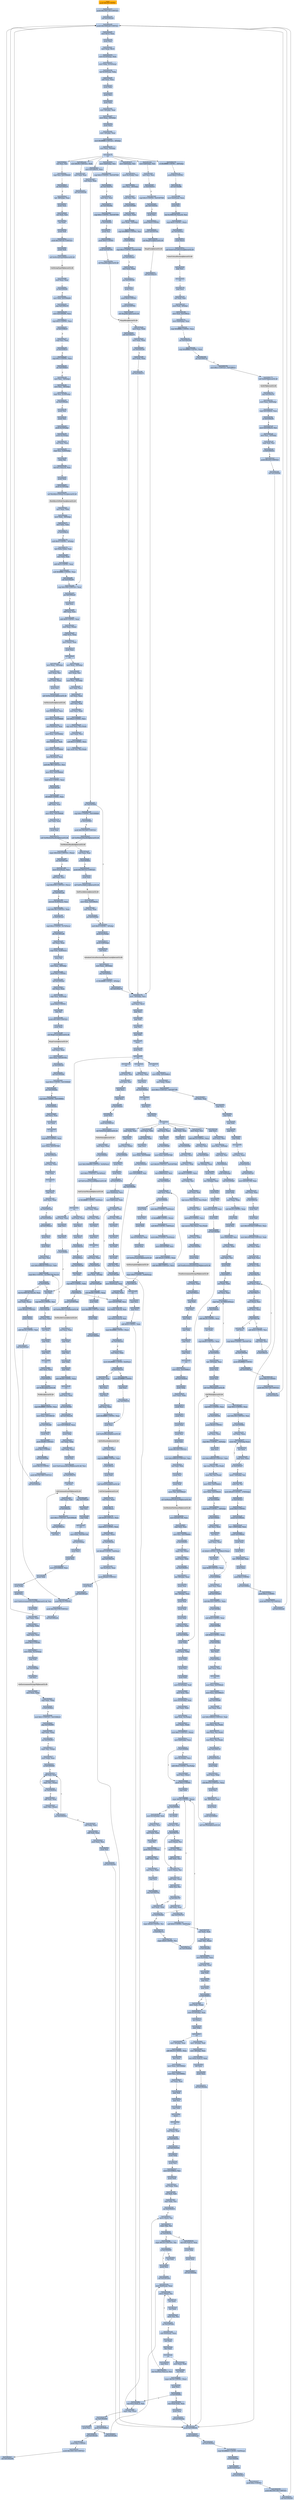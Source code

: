 digraph G {
node[shape=rectangle,style=filled,fillcolor=lightsteelblue,color=lightsteelblue]
bgcolor="transparent"
a0x01001e0fpushl_0x18UINT8[label="start\npushl $0x18<UINT8>",color="lightgrey",fillcolor="orange"];
a0x01001e11pushl_0x1001120UINT32[label="0x01001e11\npushl $0x1001120<UINT32>"];
a0x01001e16call_0x01002e40[label="0x01001e16\ncall 0x01002e40"];
a0x01002e40pushl_0x10042a0UINT32[label="0x01002e40\npushl $0x10042a0<UINT32>"];
a0x01002e45movl_fs_0_eax[label="0x01002e45\nmovl %fs:0, %eax"];
a0x01002e4bpushl_eax[label="0x01002e4b\npushl %eax"];
a0x01002e4cmovl_esp_fs_0[label="0x01002e4c\nmovl %esp, %fs:0"];
a0x01002e53movl_0x10esp__eax[label="0x01002e53\nmovl 0x10(%esp), %eax"];
a0x01002e57movl_ebp_0x10esp_[label="0x01002e57\nmovl %ebp, 0x10(%esp)"];
a0x01002e5bleal_0x10esp__ebp[label="0x01002e5b\nleal 0x10(%esp), %ebp"];
a0x01002e5fsubl_eax_esp[label="0x01002e5f\nsubl %eax, %esp"];
a0x01002e61pushl_ebx[label="0x01002e61\npushl %ebx"];
a0x01002e62pushl_esi[label="0x01002e62\npushl %esi"];
a0x01002e63pushl_edi[label="0x01002e63\npushl %edi"];
a0x01002e64movl__8ebp__eax[label="0x01002e64\nmovl -8(%ebp), %eax"];
a0x01002e67movl_esp__24ebp_[label="0x01002e67\nmovl %esp, -24(%ebp)"];
a0x01002e6apushl_eax[label="0x01002e6a\npushl %eax"];
a0x01002e6bmovl__4ebp__eax[label="0x01002e6b\nmovl -4(%ebp), %eax"];
a0x01002e6emovl_0xffffffffUINT32__4ebp_[label="0x01002e6e\nmovl $0xffffffff<UINT32>, -4(%ebp)"];
a0x01002e75movl_eax__8ebp_[label="0x01002e75\nmovl %eax, -8(%ebp)"];
a0x01002e78ret[label="0x01002e78\nret"];
a0x01001e1bmovl_0x94UINT32_edi[label="0x01001e1b\nmovl $0x94<UINT32>, %edi"];
a0x01001e20movl_edi_eax[label="0x01001e20\nmovl %edi, %eax"];
a0x01001e22call_0x01002e90[label="0x01001e22\ncall 0x01002e90"];
a0x01002e90cmpl_0x1000UINT32_eax[label="0x01002e90\ncmpl $0x1000<UINT32>, %eax"];
a0x01002e95jae_0x01002ea5[label="0x01002e95\njae 0x01002ea5"];
a0x01002e97negl_eax[label="0x01002e97\nnegl %eax"];
a0x01002e99addl_esp_eax[label="0x01002e99\naddl %esp, %eax"];
a0x01002e9baddl_0x4UINT8_eax[label="0x01002e9b\naddl $0x4<UINT8>, %eax"];
a0x01002e9etestl_eax_eax_[label="0x01002e9e\ntestl %eax, (%eax)"];
a0x01002ea0xchgl_eax_esp[label="0x01002ea0\nxchgl %eax, %esp"];
a0x01002ea1movl_eax__eax[label="0x01002ea1\nmovl (%eax), %eax"];
a0x01002ea3pushl_eax[label="0x01002ea3\npushl %eax"];
a0x01002ea4ret[label="0x01002ea4\nret"];
a0x01001e27movl_esp__24ebp_[label="0x01001e27\nmovl %esp, -24(%ebp)"];
a0x01001e2amovl_esp_esi[label="0x01001e2a\nmovl %esp, %esi"];
a0x01001e2cmovl_edi_esi_[label="0x01001e2c\nmovl %edi, (%esi)"];
a0x01001e2epushl_esi[label="0x01001e2e\npushl %esi"];
a0x01001e2fcall_GetVersionExA_kernel32_dll[label="0x01001e2f\ncall GetVersionExA@kernel32.dll"];
GetVersionExA_kernel32_dll[label="GetVersionExA@kernel32.dll",color="lightgrey",fillcolor="lightgrey"];
a0x01001e35movl_0x10esi__ecx[label="0x01001e35\nmovl 0x10(%esi), %ecx"];
a0x01001e38movl_ecx_0x010068d0[label="0x01001e38\nmovl %ecx, 0x010068d0"];
a0x01001e3emovl_0x4esi__eax[label="0x01001e3e\nmovl 0x4(%esi), %eax"];
a0x01001e41movl_eax_0x010068dc[label="0x01001e41\nmovl %eax, 0x010068dc"];
a0x01001e46movl_0x8esi__edx[label="0x01001e46\nmovl 0x8(%esi), %edx"];
a0x01001e49movl_edx_0x010068e0[label="0x01001e49\nmovl %edx, 0x010068e0"];
a0x01001e4fmovl_0xcesi__esi[label="0x01001e4f\nmovl 0xc(%esi), %esi"];
a0x01001e52andl_0x7fffUINT32_esi[label="0x01001e52\nandl $0x7fff<UINT32>, %esi"];
a0x01001e58movl_esi_0x010068d4[label="0x01001e58\nmovl %esi, 0x010068d4"];
a0x01001e5ecmpl_0x2UINT8_ecx[label="0x01001e5e\ncmpl $0x2<UINT8>, %ecx"];
a0x01001e61je_0x01001e6f[label="0x01001e61\nje 0x01001e6f"];
a0x01001e6fshll_0x8UINT8_eax[label="0x01001e6f\nshll $0x8<UINT8>, %eax"];
a0x01001e72addl_edx_eax[label="0x01001e72\naddl %edx, %eax"];
a0x01001e74movl_eax_0x010068d8[label="0x01001e74\nmovl %eax, 0x010068d8"];
a0x01001e79xorl_edi_edi[label="0x01001e79\nxorl %edi, %edi"];
a0x01001e7bpushl_edi[label="0x01001e7b\npushl %edi"];
a0x01001e7ccall_GetModuleHandleA_kernel32_dll[label="0x01001e7c\ncall GetModuleHandleA@kernel32.dll"];
GetModuleHandleA_kernel32_dll[label="GetModuleHandleA@kernel32.dll",color="lightgrey",fillcolor="lightgrey"];
a0x01001e82cmpw_0x5a4dUINT16_eax_[label="0x01001e82\ncmpw $0x5a4d<UINT16>, (%eax)"];
a0x01001e87jne_0x01001ea8[label="0x01001e87\njne 0x01001ea8"];
a0x01001e89movl_0x3ceax__ecx[label="0x01001e89\nmovl 0x3c(%eax), %ecx"];
a0x01001e8caddl_eax_ecx[label="0x01001e8c\naddl %eax, %ecx"];
a0x01001e8ecmpl_0x4550UINT32_ecx_[label="0x01001e8e\ncmpl $0x4550<UINT32>, (%ecx)"];
a0x01001e94jne_0x01001ea8[label="0x01001e94\njne 0x01001ea8"];
a0x01001e96movzwl_0x18ecx__eax[label="0x01001e96\nmovzwl 0x18(%ecx), %eax"];
a0x01001e9acmpl_0x10bUINT32_eax[label="0x01001e9a\ncmpl $0x10b<UINT32>, %eax"];
a0x01001e9fje_0x01001ec0[label="0x01001e9f\nje 0x01001ec0"];
a0x01001ec0cmpl_0xeUINT8_0x74ecx_[label="0x01001ec0\ncmpl $0xe<UINT8>, 0x74(%ecx)"];
a0x01001ec4jbe_0x01001ea8[label="0x01001ec4\njbe 0x01001ea8"];
a0x01001ec6xorl_eax_eax[label="0x01001ec6\nxorl %eax, %eax"];
a0x01001ec8cmpl_edi_0xe8ecx_[label="0x01001ec8\ncmpl %edi, 0xe8(%ecx)"];
a0x01001ecesetne_al[label="0x01001ece\nsetne %al"];
a0x01001ed1movl_eax__28ebp_[label="0x01001ed1\nmovl %eax, -28(%ebp)"];
a0x01001ed4pushl_0x1UINT8[label="0x01001ed4\npushl $0x1<UINT8>"];
a0x01001ed6call_0x01002dee[label="0x01001ed6\ncall 0x01002dee"];
a0x01002deexorl_eax_eax[label="0x01002dee\nxorl %eax, %eax"];
a0x01002df0cmpl_eax_0x4esp_[label="0x01002df0\ncmpl %eax, 0x4(%esp)"];
a0x01002df4pushl_0x0UINT8[label="0x01002df4\npushl $0x0<UINT8>"];
a0x01002df6sete_al[label="0x01002df6\nsete %al"];
a0x01002df9pushl_0x1000UINT32[label="0x01002df9\npushl $0x1000<UINT32>"];
a0x01002dfepushl_eax[label="0x01002dfe\npushl %eax"];
a0x01002dffcall_HeapCreate_kernel32_dll[label="0x01002dff\ncall HeapCreate@kernel32.dll"];
HeapCreate_kernel32_dll[label="HeapCreate@kernel32.dll",color="lightgrey",fillcolor="lightgrey"];
a0x01002e05testl_eax_eax[label="0x01002e05\ntestl %eax, %eax"];
a0x01002e07movl_eax_0x0100705c[label="0x01002e07\nmovl %eax, 0x0100705c"];
a0x01002e0cje_0x01002e38[label="0x01002e0c\nje 0x01002e38"];
a0x01002e0ecall_0x01002dd4[label="0x01002e0e\ncall 0x01002dd4"];
a0x01002dd4cmpl_0x2UINT8_0x010068d0[label="0x01002dd4\ncmpl $0x2<UINT8>, 0x010068d0"];
a0x01002ddbjne_0x01002dea[label="0x01002ddb\njne 0x01002dea"];
a0x01002dddcmpl_0x5UINT8_0x010068dc[label="0x01002ddd\ncmpl $0x5<UINT8>, 0x010068dc"];
a0x01002de4jb_0x01002dea[label="0x01002de4\njb 0x01002dea"];
a0x01002de6xorl_eax_eax[label="0x01002de6\nxorl %eax, %eax"];
a0x01002de8incl_eax[label="0x01002de8\nincl %eax"];
a0x01002de9ret[label="0x01002de9\nret"];
a0x01002e13cmpl_0x3UINT8_eax[label="0x01002e13\ncmpl $0x3<UINT8>, %eax"];
a0x01002e16movl_eax_0x01007060[label="0x01002e16\nmovl %eax, 0x01007060"];
a0x01002e1bjne_0x01002e3b[label="0x01002e1b\njne 0x01002e3b"];
a0x01002e3bxorl_eax_eax[label="0x01002e3b\nxorl %eax, %eax"];
a0x01002e3dincl_eax[label="0x01002e3d\nincl %eax"];
a0x01002e3eret[label="0x01002e3e\nret"];
a0x01001edbpopl_ecx[label="0x01001edb\npopl %ecx"];
a0x01001edctestl_eax_eax[label="0x01001edc\ntestl %eax, %eax"];
a0x01001edejne_0x01001ee8[label="0x01001ede\njne 0x01001ee8"];
a0x01001ee8call_0x01002d65[label="0x01001ee8\ncall 0x01002d65"];
a0x01002d65call_0x01002ecd[label="0x01002d65\ncall 0x01002ecd"];
a0x01002ecdpushl_esi[label="0x01002ecd\npushl %esi"];
a0x01002ecepushl_edi[label="0x01002ece\npushl %edi"];
a0x01002ecfxorl_esi_esi[label="0x01002ecf\nxorl %esi, %esi"];
a0x01002ed1movl_0x1006b30UINT32_edi[label="0x01002ed1\nmovl $0x1006b30<UINT32>, %edi"];
a0x01002ed6cmpl_0x1UINT8_0x1006154esi8_[label="0x01002ed6\ncmpl $0x1<UINT8>, 0x1006154(,%esi,8)"];
a0x01002edejne_0x01002efe[label="0x01002ede\njne 0x01002efe"];
a0x01002ee0leal_0x1006150esi8__eax[label="0x01002ee0\nleal 0x1006150(,%esi,8), %eax"];
a0x01002ee7movl_edi_eax_[label="0x01002ee7\nmovl %edi, (%eax)"];
a0x01002ee9pushl_0xfa0UINT32[label="0x01002ee9\npushl $0xfa0<UINT32>"];
a0x01002eeepushl_eax_[label="0x01002eee\npushl (%eax)"];
a0x01002ef0addl_0x18UINT8_edi[label="0x01002ef0\naddl $0x18<UINT8>, %edi"];
a0x01002ef3call_0x01003ac0[label="0x01002ef3\ncall 0x01003ac0"];
a0x01003ac0pushl_0x10UINT8[label="0x01003ac0\npushl $0x10<UINT8>"];
a0x01003ac2pushl_0x1001578UINT32[label="0x01003ac2\npushl $0x1001578<UINT32>"];
a0x01003ac7call_0x01002e40[label="0x01003ac7\ncall 0x01002e40"];
a0x01003accmovl_0x01006c9c_eax[label="0x01003acc\nmovl 0x01006c9c, %eax"];
a0x01003ad1testl_eax_eax[label="0x01003ad1\ntestl %eax, %eax"];
a0x01003ad3jne_0x01003b0c[label="0x01003ad3\njne 0x01003b0c"];
a0x01003ad5cmpl_0x1UINT8_0x010068d0[label="0x01003ad5\ncmpl $0x1<UINT8>, 0x010068d0"];
a0x01003adcje_0x01003b02[label="0x01003adc\nje 0x01003b02"];
a0x01003adepushl_0x1001564UINT32[label="0x01003ade\npushl $0x1001564<UINT32>"];
a0x01003ae3call_GetModuleHandleA_kernel32_dll[label="0x01003ae3\ncall GetModuleHandleA@kernel32.dll"];
a0x01003ae9testl_eax_eax[label="0x01003ae9\ntestl %eax, %eax"];
a0x01003aebje_0x01003b02[label="0x01003aeb\nje 0x01003b02"];
a0x01003aedpushl_0x100153cUINT32[label="0x01003aed\npushl $0x100153c<UINT32>"];
a0x01003af2pushl_eax[label="0x01003af2\npushl %eax"];
a0x01003af3call_GetProcAddress_kernel32_dll[label="0x01003af3\ncall GetProcAddress@kernel32.dll"];
GetProcAddress_kernel32_dll[label="GetProcAddress@kernel32.dll",color="lightgrey",fillcolor="lightgrey"];
a0x01003af9movl_eax_0x01006c9c[label="0x01003af9\nmovl %eax, 0x01006c9c"];
a0x01003afetestl_eax_eax[label="0x01003afe\ntestl %eax, %eax"];
a0x01003b00jne_0x01003b0c[label="0x01003b00\njne 0x01003b0c"];
a0x01003b0candl_0x0UINT8__4ebp_[label="0x01003b0c\nandl $0x0<UINT8>, -4(%ebp)"];
a0x01003b10pushl_0xcebp_[label="0x01003b10\npushl 0xc(%ebp)"];
a0x01003b13pushl_0x8ebp_[label="0x01003b13\npushl 0x8(%ebp)"];
a0x01003b16call_eax[label="0x01003b16\ncall %eax"];
InitializeCriticalSectionAndSpinCount_kernel32_dll[label="InitializeCriticalSectionAndSpinCount@kernel32.dll",color="lightgrey",fillcolor="lightgrey"];
a0x01003b18movl_eax__28ebp_[label="0x01003b18\nmovl %eax, -28(%ebp)"];
a0x01003b1bjmp_0x01003b41[label="0x01003b1b\njmp 0x01003b41"];
a0x01003b41orl_0xffffffffUINT8__4ebp_[label="0x01003b41\norl $0xffffffff<UINT8>, -4(%ebp)"];
a0x01003b45call_0x01002e79[label="0x01003b45\ncall 0x01002e79"];
a0x01002e79movl__16ebp__ecx[label="0x01002e79\nmovl -16(%ebp), %ecx"];
a0x01002e7cmovl_ecx_fs_0[label="0x01002e7c\nmovl %ecx, %fs:0"];
a0x01002e83popl_ecx[label="0x01002e83\npopl %ecx"];
a0x01002e84popl_edi[label="0x01002e84\npopl %edi"];
a0x01002e85popl_esi[label="0x01002e85\npopl %esi"];
a0x01002e86popl_ebx[label="0x01002e86\npopl %ebx"];
a0x01002e87leave_[label="0x01002e87\nleave "];
a0x01002e88pushl_ecx[label="0x01002e88\npushl %ecx"];
a0x01002e89ret[label="0x01002e89\nret"];
a0x01003b4aret[label="0x01003b4a\nret"];
a0x01002ef8testl_eax_eax[label="0x01002ef8\ntestl %eax, %eax"];
a0x01002efapopl_ecx[label="0x01002efa\npopl %ecx"];
a0x01002efbpopl_ecx[label="0x01002efb\npopl %ecx"];
a0x01002efcje_0x01002f0a[label="0x01002efc\nje 0x01002f0a"];
a0x01002efeincl_esi[label="0x01002efe\nincl %esi"];
a0x01002effcmpl_0x24UINT8_esi[label="0x01002eff\ncmpl $0x24<UINT8>, %esi"];
a0x01002f02jl_0x01002ed6[label="0x01002f02\njl 0x01002ed6"];
a0x01002f04xorl_eax_eax[label="0x01002f04\nxorl %eax, %eax"];
a0x01002f06incl_eax[label="0x01002f06\nincl %eax"];
a0x01002f07popl_edi[label="0x01002f07\npopl %edi"];
a0x01002f08popl_esi[label="0x01002f08\npopl %esi"];
a0x01002f09ret[label="0x01002f09\nret"];
a0x01002d6atestl_eax_eax[label="0x01002d6a\ntestl %eax, %eax"];
a0x01002d6cje_0x01002d7e[label="0x01002d6c\nje 0x01002d7e"];
a0x01002d6ecall_TlsAlloc_kernel32_dll[label="0x01002d6e\ncall TlsAlloc@kernel32.dll"];
TlsAlloc_kernel32_dll[label="TlsAlloc@kernel32.dll",color="lightgrey",fillcolor="lightgrey"];
a0x01002d74cmpl_0xffffffffUINT8_eax[label="0x01002d74\ncmpl $0xffffffff<UINT8>, %eax"];
a0x01002d77movl_eax_0x01006144[label="0x01002d77\nmovl %eax, 0x01006144"];
a0x01002d7cjne_0x01002d86[label="0x01002d7c\njne 0x01002d86"];
a0x01002d86pushl_esi[label="0x01002d86\npushl %esi"];
a0x01002d87pushl_0x88UINT32[label="0x01002d87\npushl $0x88<UINT32>"];
a0x01002d8cpushl_0x1UINT8[label="0x01002d8c\npushl $0x1<UINT8>"];
a0x01002d8ecall_0x01003b4b[label="0x01002d8e\ncall 0x01003b4b"];
a0x01003b4bpushl_0x10UINT8[label="0x01003b4b\npushl $0x10<UINT8>"];
a0x01003b4dpushl_0x1001588UINT32[label="0x01003b4d\npushl $0x1001588<UINT32>"];
a0x01003b52call_0x01002e40[label="0x01003b52\ncall 0x01002e40"];
a0x01003b57movl_0x8ebp__esi[label="0x01003b57\nmovl 0x8(%ebp), %esi"];
a0x01003b5aimull_0xcebp__esi[label="0x01003b5a\nimull 0xc(%ebp), %esi"];
a0x01003b5emovl_esi__28ebp_[label="0x01003b5e\nmovl %esi, -28(%ebp)"];
a0x01003b61testl_esi_esi[label="0x01003b61\ntestl %esi, %esi"];
a0x01003b63jne_0x01003b66[label="0x01003b63\njne 0x01003b66"];
a0x01003b66xorl_edx_edx[label="0x01003b66\nxorl %edx, %edx"];
a0x01003b68movl_edx__32ebp_[label="0x01003b68\nmovl %edx, -32(%ebp)"];
a0x01003b6bcmpl_0xffffffe0UINT8_esi[label="0x01003b6b\ncmpl $0xffffffe0<UINT8>, %esi"];
a0x01003b6eja_0x01003bdd[label="0x01003b6e\nja 0x01003bdd"];
a0x01003b70cmpl_0x3UINT8_0x01007060[label="0x01003b70\ncmpl $0x3<UINT8>, 0x01007060"];
a0x01003b77jne_0x01003bc8[label="0x01003b77\njne 0x01003bc8"];
a0x01003bc8testl_edx_edx[label="0x01003bc8\ntestl %edx, %edx"];
a0x01003bcajne_0x01003c06[label="0x01003bca\njne 0x01003c06"];
a0x01003bccpushl_esi[label="0x01003bcc\npushl %esi"];
a0x01003bcdpushl_0x8UINT8[label="0x01003bcd\npushl $0x8<UINT8>"];
a0x01003bcfpushl_0x0100705c[label="0x01003bcf\npushl 0x0100705c"];
a0x01003bd5call_HeapAlloc_kernel32_dll[label="0x01003bd5\ncall HeapAlloc@kernel32.dll"];
HeapAlloc_kernel32_dll[label="HeapAlloc@kernel32.dll",color="lightgrey",fillcolor="lightgrey"];
a0x01003bdbmovl_eax_edx[label="0x01003bdb\nmovl %eax, %edx"];
a0x01003bddtestl_edx_edx[label="0x01003bdd\ntestl %edx, %edx"];
a0x01003bdfjne_0x01003c06[label="0x01003bdf\njne 0x01003c06"];
a0x01003c06movl_edx_eax[label="0x01003c06\nmovl %edx, %eax"];
a0x01003c08call_0x01002e79[label="0x01003c08\ncall 0x01002e79"];
a0x01003c0dret[label="0x01003c0d\nret"];
a0x01002d93movl_eax_esi[label="0x01002d93\nmovl %eax, %esi"];
a0x01002d95testl_esi_esi[label="0x01002d95\ntestl %esi, %esi"];
a0x01002d97popl_ecx[label="0x01002d97\npopl %ecx"];
a0x01002d98popl_ecx[label="0x01002d98\npopl %ecx"];
a0x01002d99je_0x01002dcb[label="0x01002d99\nje 0x01002dcb"];
a0x01002d9bpushl_esi[label="0x01002d9b\npushl %esi"];
a0x01002d9cpushl_0x01006144[label="0x01002d9c\npushl 0x01006144"];
a0x01002da2call_TlsSetValue_kernel32_dll[label="0x01002da2\ncall TlsSetValue@kernel32.dll"];
TlsSetValue_kernel32_dll[label="TlsSetValue@kernel32.dll",color="lightgrey",fillcolor="lightgrey"];
a0x01002da8testl_eax_eax[label="0x01002da8\ntestl %eax, %eax"];
a0x01002daaje_0x01002dcb[label="0x01002daa\nje 0x01002dcb"];
a0x01002dacmovl_0x1006098UINT32_0x54esi_[label="0x01002dac\nmovl $0x1006098<UINT32>, 0x54(%esi)"];
a0x01002db3movl_0x1UINT32_0x14esi_[label="0x01002db3\nmovl $0x1<UINT32>, 0x14(%esi)"];
a0x01002dbacall_GetCurrentThreadId_kernel32_dll[label="0x01002dba\ncall GetCurrentThreadId@kernel32.dll"];
GetCurrentThreadId_kernel32_dll[label="GetCurrentThreadId@kernel32.dll",color="lightgrey",fillcolor="lightgrey"];
a0x01002dc0orl_0xffffffffUINT8_0x4esi_[label="0x01002dc0\norl $0xffffffff<UINT8>, 0x4(%esi)"];
a0x01002dc4movl_eax_esi_[label="0x01002dc4\nmovl %eax, (%esi)"];
a0x01002dc6xorl_eax_eax[label="0x01002dc6\nxorl %eax, %eax"];
a0x01002dc8incl_eax[label="0x01002dc8\nincl %eax"];
a0x01002dc9popl_esi[label="0x01002dc9\npopl %esi"];
a0x01002dcaret[label="0x01002dca\nret"];
a0x01001eedtestl_eax_eax[label="0x01001eed\ntestl %eax, %eax"];
a0x01001eefjne_0x01001ef9[label="0x01001eef\njne 0x01001ef9"];
a0x01001ef9movl_edi__4ebp_[label="0x01001ef9\nmovl %edi, -4(%ebp)"];
a0x01001efccall_0x01002ad8[label="0x01001efc\ncall 0x01002ad8"];
a0x01002ad8subl_0x48UINT8_esp[label="0x01002ad8\nsubl $0x48<UINT8>, %esp"];
a0x01002adbpushl_ebx[label="0x01002adb\npushl %ebx"];
a0x01002adcmovl_0x480UINT32_ebx[label="0x01002adc\nmovl $0x480<UINT32>, %ebx"];
a0x01002ae1pushl_ebx[label="0x01002ae1\npushl %ebx"];
a0x01002ae2call_0x010020de[label="0x01002ae2\ncall 0x010020de"];
a0x010020depushl_0x01006c84[label="0x010020de\npushl 0x01006c84"];
a0x010020e4pushl_0x8esp_[label="0x010020e4\npushl 0x8(%esp)"];
a0x010020e8call_0x010020b2[label="0x010020e8\ncall 0x010020b2"];
a0x010020b2cmpl_0xffffffe0UINT8_0x4esp_[label="0x010020b2\ncmpl $0xffffffe0<UINT8>, 0x4(%esp)"];
a0x010020b7ja_0x010020db[label="0x010020b7\nja 0x010020db"];
a0x010020b9pushl_0x4esp_[label="0x010020b9\npushl 0x4(%esp)"];
a0x010020bdcall_0x01002037[label="0x010020bd\ncall 0x01002037"];
a0x01002037pushl_0xcUINT8[label="0x01002037\npushl $0xc<UINT8>"];
a0x01002039pushl_0x1001140UINT32[label="0x01002039\npushl $0x1001140<UINT32>"];
a0x0100203ecall_0x01002e40[label="0x0100203e\ncall 0x01002e40"];
a0x01002043movl_0x8ebp__esi[label="0x01002043\nmovl 0x8(%ebp), %esi"];
a0x01002046cmpl_0x3UINT8_0x01007060[label="0x01002046\ncmpl $0x3<UINT8>, 0x01007060"];
a0x0100204djne_0x0100207d[label="0x0100204d\njne 0x0100207d"];
a0x0100207dtestl_esi_esi[label="0x0100207d\ntestl %esi, %esi"];
a0x0100207fjne_0x01002082[label="0x0100207f\njne 0x01002082"];
a0x01002082cmpl_0x1UINT8_0x01007060[label="0x01002082\ncmpl $0x1<UINT8>, 0x01007060"];
a0x01002089je_0x01002091[label="0x01002089\nje 0x01002091"];
a0x01002091pushl_esi[label="0x01002091\npushl %esi"];
a0x01002092pushl_0x0UINT8[label="0x01002092\npushl $0x0<UINT8>"];
a0x01002094pushl_0x0100705c[label="0x01002094\npushl 0x0100705c"];
a0x0100209acall_HeapAlloc_kernel32_dll[label="0x0100209a\ncall HeapAlloc@kernel32.dll"];
a0x010020a0call_0x01002e79[label="0x010020a0\ncall 0x01002e79"];
a0x010020a5ret[label="0x010020a5\nret"];
a0x010020c2testl_eax_eax[label="0x010020c2\ntestl %eax, %eax"];
a0x010020c4popl_ecx[label="0x010020c4\npopl %ecx"];
a0x010020c5jne_0x010020dd[label="0x010020c5\njne 0x010020dd"];
a0x010020ddret[label="0x010020dd\nret"];
a0x010020edpopl_ecx[label="0x010020ed\npopl %ecx"];
a0x010020eepopl_ecx[label="0x010020ee\npopl %ecx"];
a0x010020efret[label="0x010020ef\nret"];
a0x01002ae7testl_eax_eax[label="0x01002ae7\ntestl %eax, %eax"];
a0x01002ae9popl_ecx[label="0x01002ae9\npopl %ecx"];
a0x01002aeajne_0x01002af4[label="0x01002aea\njne 0x01002af4"];
a0x01002af4movl_eax_0x01007080[label="0x01002af4\nmovl %eax, 0x01007080"];
a0x01002af9movl_0x20UINT32_0x01007064[label="0x01002af9\nmovl $0x20<UINT32>, 0x01007064"];
a0x01002b03leal_0x480eax__ecx[label="0x01002b03\nleal 0x480(%eax), %ecx"];
a0x01002b09jmp_0x01002b29[label="0x01002b09\njmp 0x01002b29"];
a0x01002b29cmpl_ecx_eax[label="0x01002b29\ncmpl %ecx, %eax"];
a0x01002b2bjb_0x01002b0b[label="0x01002b2b\njb 0x01002b0b"];
a0x01002b0bandb_0x0UINT8_0x4eax_[label="0x01002b0b\nandb $0x0<UINT8>, 0x4(%eax)"];
a0x01002b0forl_0xffffffffUINT8_eax_[label="0x01002b0f\norl $0xffffffff<UINT8>, (%eax)"];
a0x01002b12andl_0x0UINT8_0x8eax_[label="0x01002b12\nandl $0x0<UINT8>, 0x8(%eax)"];
a0x01002b16movb_0xaUINT8_0x5eax_[label="0x01002b16\nmovb $0xa<UINT8>, 0x5(%eax)"];
a0x01002b1amovl_0x01007080_ecx[label="0x01002b1a\nmovl 0x01007080, %ecx"];
a0x01002b20addl_0x24UINT8_eax[label="0x01002b20\naddl $0x24<UINT8>, %eax"];
a0x01002b23addl_0x480UINT32_ecx[label="0x01002b23\naddl $0x480<UINT32>, %ecx"];
a0x01002b2dpushl_ebp[label="0x01002b2d\npushl %ebp"];
a0x01002b2epushl_esi[label="0x01002b2e\npushl %esi"];
a0x01002b2fpushl_edi[label="0x01002b2f\npushl %edi"];
a0x01002b30leal_0x14esp__eax[label="0x01002b30\nleal 0x14(%esp), %eax"];
a0x01002b34pushl_eax[label="0x01002b34\npushl %eax"];
a0x01002b35call_GetStartupInfoA_kernel32_dll[label="0x01002b35\ncall GetStartupInfoA@kernel32.dll"];
GetStartupInfoA_kernel32_dll[label="GetStartupInfoA@kernel32.dll",color="lightgrey",fillcolor="lightgrey"];
a0x01002b3bcmpw_0x0UINT8_0x46esp_[label="0x01002b3b\ncmpw $0x0<UINT8>, 0x46(%esp)"];
a0x01002b41je_0x01002c30[label="0x01002b41\nje 0x01002c30"];
a0x01002c30xorl_ebx_ebx[label="0x01002c30\nxorl %ebx, %ebx"];
a0x01002c32movl_0x01007080_ecx[label="0x01002c32\nmovl 0x01007080, %ecx"];
a0x01002c38leal_ebxebx8__eax[label="0x01002c38\nleal (%ebx,%ebx,8), %eax"];
a0x01002c3bleal_ecxeax4__esi[label="0x01002c3b\nleal (%ecx,%eax,4), %esi"];
a0x01002c3ecmpl_0xffffffffUINT8_esi_[label="0x01002c3e\ncmpl $0xffffffff<UINT8>, (%esi)"];
a0x01002c41jne_0x01002cb2[label="0x01002c41\njne 0x01002cb2"];
a0x01002c43testl_ebx_ebx[label="0x01002c43\ntestl %ebx, %ebx"];
a0x01002c45movb_0xffffff81UINT8_0x4esi_[label="0x01002c45\nmovb $0xffffff81<UINT8>, 0x4(%esi)"];
a0x01002c49jne_0x01002c55[label="0x01002c49\njne 0x01002c55"];
a0x01002c4bpushl_0xfffffff6UINT8[label="0x01002c4b\npushl $0xfffffff6<UINT8>"];
a0x01002c4dpopl_eax[label="0x01002c4d\npopl %eax"];
a0x01002c4ejmp_0x01002c5f[label="0x01002c4e\njmp 0x01002c5f"];
a0x01002c5fpushl_eax[label="0x01002c5f\npushl %eax"];
a0x01002c60call_GetStdHandle_kernel32_dll[label="0x01002c60\ncall GetStdHandle@kernel32.dll"];
GetStdHandle_kernel32_dll[label="GetStdHandle@kernel32.dll",color="lightgrey",fillcolor="lightgrey"];
a0x01002c66movl_eax_edi[label="0x01002c66\nmovl %eax, %edi"];
a0x01002c68cmpl_0xffffffffUINT8_edi[label="0x01002c68\ncmpl $0xffffffff<UINT8>, %edi"];
a0x01002c6bje_0x01002cac[label="0x01002c6b\nje 0x01002cac"];
a0x01002c6dpushl_edi[label="0x01002c6d\npushl %edi"];
a0x01002c6ecall_GetFileType_kernel32_dll[label="0x01002c6e\ncall GetFileType@kernel32.dll"];
GetFileType_kernel32_dll[label="GetFileType@kernel32.dll",color="lightgrey",fillcolor="lightgrey"];
a0x01002c74testl_eax_eax[label="0x01002c74\ntestl %eax, %eax"];
a0x01002c76je_0x01002cac[label="0x01002c76\nje 0x01002cac"];
a0x01002c78andl_0xffUINT32_eax[label="0x01002c78\nandl $0xff<UINT32>, %eax"];
a0x01002c7dcmpl_0x2UINT8_eax[label="0x01002c7d\ncmpl $0x2<UINT8>, %eax"];
a0x01002c80movl_edi_esi_[label="0x01002c80\nmovl %edi, (%esi)"];
a0x01002c82jne_0x01002c8a[label="0x01002c82\njne 0x01002c8a"];
a0x01002c84orb_0x40UINT8_0x4esi_[label="0x01002c84\norb $0x40<UINT8>, 0x4(%esi)"];
a0x01002c88jmp_0x01002c93[label="0x01002c88\njmp 0x01002c93"];
a0x01002c93leal_0xcesi__eax[label="0x01002c93\nleal 0xc(%esi), %eax"];
a0x01002c96pushl_0xfa0UINT32[label="0x01002c96\npushl $0xfa0<UINT32>"];
a0x01002c9bpushl_eax[label="0x01002c9b\npushl %eax"];
a0x01002c9ccall_0x01003ac0[label="0x01002c9c\ncall 0x01003ac0"];
a0x01002ca1testl_eax_eax[label="0x01002ca1\ntestl %eax, %eax"];
a0x01002ca3popl_ecx[label="0x01002ca3\npopl %ecx"];
a0x01002ca4popl_ecx[label="0x01002ca4\npopl %ecx"];
a0x01002ca5je_0x01002c50[label="0x01002ca5\nje 0x01002c50"];
a0x01002ca7incl_0x8esi_[label="0x01002ca7\nincl 0x8(%esi)"];
a0x01002caajmp_0x01002cb6[label="0x01002caa\njmp 0x01002cb6"];
a0x01002cb6incl_ebx[label="0x01002cb6\nincl %ebx"];
a0x01002cb7cmpl_0x3UINT8_ebx[label="0x01002cb7\ncmpl $0x3<UINT8>, %ebx"];
a0x01002cbajl_0x01002c32[label="0x01002cba\njl 0x01002c32"];
a0x01002c55movl_ebx_eax[label="0x01002c55\nmovl %ebx, %eax"];
a0x01002c57decl_eax[label="0x01002c57\ndecl %eax"];
a0x01002c58negl_eax[label="0x01002c58\nnegl %eax"];
a0x01002c5asbbl_eax_eax[label="0x01002c5a\nsbbl %eax, %eax"];
a0x01002c5caddl_0xfffffff5UINT8_eax[label="0x01002c5c\naddl $0xfffffff5<UINT8>, %eax"];
a0x01002cc0pushl_0x01007064[label="0x01002cc0\npushl 0x01007064"];
a0x01002cc6call_SetHandleCount_kernel32_dll[label="0x01002cc6\ncall SetHandleCount@kernel32.dll"];
SetHandleCount_kernel32_dll[label="SetHandleCount@kernel32.dll",color="lightgrey",fillcolor="lightgrey"];
a0x01002cccxorl_eax_eax[label="0x01002ccc\nxorl %eax, %eax"];
a0x01002ccepopl_edi[label="0x01002cce\npopl %edi"];
a0x01002ccfpopl_esi[label="0x01002ccf\npopl %esi"];
a0x01002cd0popl_ebp[label="0x01002cd0\npopl %ebp"];
a0x01002cd1popl_ebx[label="0x01002cd1\npopl %ebx"];
a0x01002cd2addl_0x48UINT8_esp[label="0x01002cd2\naddl $0x48<UINT8>, %esp"];
a0x01002cd5ret[label="0x01002cd5\nret"];
a0x01001f01testl_eax_eax[label="0x01001f01\ntestl %eax, %eax"];
a0x01001f03jnl_0x01001f0d[label="0x01001f03\njnl 0x01001f0d"];
a0x01001f0dcall_0x01002a39[label="0x01001f0d\ncall 0x01002a39"];
a0x01002a39movl_0x01006b28_eax[label="0x01002a39\nmovl 0x01006b28, %eax"];
a0x01002a3epushl_ebp[label="0x01002a3e\npushl %ebp"];
a0x01002a3fxorl_ebp_ebp[label="0x01002a3f\nxorl %ebp, %ebp"];
a0x01002a41cmpl_ebp_eax[label="0x01002a41\ncmpl %ebp, %eax"];
a0x01002a43pushl_esi[label="0x01002a43\npushl %esi"];
a0x01002a44movl_GetCommandLineW_kernel32_dll_esi[label="0x01002a44\nmovl GetCommandLineW@kernel32.dll, %esi"];
a0x01002a4ajne_0x01002a79[label="0x01002a4a\njne 0x01002a79"];
a0x01002a4ccall_esi[label="0x01002a4c\ncall %esi"];
GetCommandLineW_kernel32_dll[label="GetCommandLineW@kernel32.dll",color="lightgrey",fillcolor="lightgrey"];
a0x01002a4etestl_eax_eax[label="0x01002a4e\ntestl %eax, %eax"];
a0x01002a50je_0x01002a5e[label="0x01002a50\nje 0x01002a5e"];
a0x01002a52movl_0x1UINT32_0x01006b28[label="0x01002a52\nmovl $0x1<UINT32>, 0x01006b28"];
a0x01002a5cjmp_0x01002a7e[label="0x01002a5c\njmp 0x01002a7e"];
a0x01002a7ecall_esi[label="0x01002a7e\ncall %esi"];
a0x01002a80jmp_0x01002ad5[label="0x01002a80\njmp 0x01002ad5"];
a0x01002ad5popl_esi[label="0x01002ad5\npopl %esi"];
a0x01002ad6popl_ebp[label="0x01002ad6\npopl %ebp"];
a0x01002ad7ret[label="0x01002ad7\nret"];
a0x01001f12movl_eax_0x01007194[label="0x01001f12\nmovl %eax, 0x01007194"];
a0x01001f17call_0x010028ae[label="0x01001f17\ncall 0x010028ae"];
a0x010028aepushl_ecx[label="0x010028ae\npushl %ecx"];
a0x010028afpushl_ecx[label="0x010028af\npushl %ecx"];
a0x010028b0movl_0x01006b24_eax[label="0x010028b0\nmovl 0x01006b24, %eax"];
a0x010028b5pushl_ebx[label="0x010028b5\npushl %ebx"];
a0x010028b6pushl_ebp[label="0x010028b6\npushl %ebp"];
a0x010028b7pushl_esi[label="0x010028b7\npushl %esi"];
a0x010028b8movl_GetEnvironmentStringsW_kernel32_dll_esi[label="0x010028b8\nmovl GetEnvironmentStringsW@kernel32.dll, %esi"];
a0x010028bepushl_edi[label="0x010028be\npushl %edi"];
a0x010028bfxorl_ebx_ebx[label="0x010028bf\nxorl %ebx, %ebx"];
a0x010028c1xorl_ebp_ebp[label="0x010028c1\nxorl %ebp, %ebp"];
a0x010028c3cmpl_ebx_eax[label="0x010028c3\ncmpl %ebx, %eax"];
a0x010028c5pushl_0x2UINT8[label="0x010028c5\npushl $0x2<UINT8>"];
a0x010028c7movl_ebx_0x14esp_[label="0x010028c7\nmovl %ebx, 0x14(%esp)"];
a0x010028cbpopl_edi[label="0x010028cb\npopl %edi"];
a0x010028ccjne_0x010028fb[label="0x010028cc\njne 0x010028fb"];
a0x010028cecall_esi[label="0x010028ce\ncall %esi"];
GetEnvironmentStringsW_kernel32_dll[label="GetEnvironmentStringsW@kernel32.dll",color="lightgrey",fillcolor="lightgrey"];
a0x010028d0movl_eax_ebp[label="0x010028d0\nmovl %eax, %ebp"];
a0x010028d2cmpl_ebx_ebp[label="0x010028d2\ncmpl %ebx, %ebp"];
a0x010028d4je_0x010028e2[label="0x010028d4\nje 0x010028e2"];
a0x010028d6movl_0x1UINT32_0x01006b24[label="0x010028d6\nmovl $0x1<UINT32>, 0x01006b24"];
a0x010028e0jmp_0x01002900[label="0x010028e0\njmp 0x01002900"];
a0x01002900cmpl_ebx_ebp[label="0x01002900\ncmpl %ebx, %ebp"];
a0x01002902jne_0x01002913[label="0x01002902\njne 0x01002913"];
a0x01002913cmpw_bx_ebp_[label="0x01002913\ncmpw %bx, (%ebp)"];
a0x01002917movl_ebp_eax[label="0x01002917\nmovl %ebp, %eax"];
a0x01002919je_0x01002929[label="0x01002919\nje 0x01002929"];
a0x0100291baddl_edi_eax[label="0x0100291b\naddl %edi, %eax"];
a0x0100291dcmpw_bx_eax_[label="0x0100291d\ncmpw %bx, (%eax)"];
a0x01002920jne_0x0100291b[label="0x01002920\njne 0x0100291b"];
a0x01002922addl_edi_eax[label="0x01002922\naddl %edi, %eax"];
a0x01002924cmpw_bx_eax_[label="0x01002924\ncmpw %bx, (%eax)"];
a0x01002927jne_0x0100291b[label="0x01002927\njne 0x0100291b"];
a0x01002929subl_ebp_eax[label="0x01002929\nsubl %ebp, %eax"];
a0x0100292baddl_edi_eax[label="0x0100292b\naddl %edi, %eax"];
a0x0100292dmovl_eax_esi[label="0x0100292d\nmovl %eax, %esi"];
a0x0100292fpushl_esi[label="0x0100292f\npushl %esi"];
a0x01002930call_0x010020de[label="0x01002930\ncall 0x010020de"];
a0x01002935cmpl_ebx_eax[label="0x01002935\ncmpl %ebx, %eax"];
a0x01002937popl_ecx[label="0x01002937\npopl %ecx"];
a0x01002938jne_0x01002948[label="0x01002938\njne 0x01002948"];
a0x01002948movl_esi_ecx[label="0x01002948\nmovl %esi, %ecx"];
a0x0100294amovl_ecx_edx[label="0x0100294a\nmovl %ecx, %edx"];
a0x0100294cshrl_0x2UINT8_ecx[label="0x0100294c\nshrl $0x2<UINT8>, %ecx"];
a0x0100294fmovl_ebp_esi[label="0x0100294f\nmovl %ebp, %esi"];
a0x01002951movl_eax_edi[label="0x01002951\nmovl %eax, %edi"];
a0x01002953repz_movsl_ds_esi__es_edi_[label="0x01002953\nrepz movsl %ds:(%esi), %es:(%edi)"];
a0x01002955movl_edx_ecx[label="0x01002955\nmovl %edx, %ecx"];
a0x01002957andl_0x3UINT8_ecx[label="0x01002957\nandl $0x3<UINT8>, %ecx"];
a0x0100295arepz_movsb_ds_esi__es_edi_[label="0x0100295a\nrepz movsb %ds:(%esi), %es:(%edi)"];
a0x0100295cmovl_eax_ebx[label="0x0100295c\nmovl %eax, %ebx"];
a0x0100295ejmp_0x0100293a[label="0x0100295e\njmp 0x0100293a"];
a0x0100293apushl_ebp[label="0x0100293a\npushl %ebp"];
a0x0100293bcall_FreeEnvironmentStringsW_kernel32_dll[label="0x0100293b\ncall FreeEnvironmentStringsW@kernel32.dll"];
FreeEnvironmentStringsW_kernel32_dll[label="FreeEnvironmentStringsW@kernel32.dll",color="lightgrey",fillcolor="lightgrey"];
a0x01002941movl_ebx_eax[label="0x01002941\nmovl %ebx, %eax"];
a0x01002943jmp_0x01002a1c[label="0x01002943\njmp 0x01002a1c"];
a0x01002a1cpopl_edi[label="0x01002a1c\npopl %edi"];
a0x01002a1dpopl_esi[label="0x01002a1d\npopl %esi"];
a0x01002a1epopl_ebp[label="0x01002a1e\npopl %ebp"];
a0x01002a1fpopl_ebx[label="0x01002a1f\npopl %ebx"];
a0x01002a20popl_ecx[label="0x01002a20\npopl %ecx"];
a0x01002a21popl_ecx[label="0x01002a21\npopl %ecx"];
a0x01002a22ret[label="0x01002a22\nret"];
a0x01001f1cmovl_eax_0x010068c4[label="0x01001f1c\nmovl %eax, 0x010068c4"];
a0x01001f21call_0x01002818[label="0x01001f21\ncall 0x01002818"];
a0x01002818pushl_ebp[label="0x01002818\npushl %ebp"];
a0x01002819movl_esp_ebp[label="0x01002819\nmovl %esp, %ebp"];
a0x0100281bpushl_ecx[label="0x0100281b\npushl %ecx"];
a0x0100281cpushl_ecx[label="0x0100281c\npushl %ecx"];
a0x0100281dpushl_ebx[label="0x0100281d\npushl %ebx"];
a0x0100281epushl_esi[label="0x0100281e\npushl %esi"];
a0x0100281fpushl_edi[label="0x0100281f\npushl %edi"];
a0x01002820pushl_0x104UINT32[label="0x01002820\npushl $0x104<UINT32>"];
a0x01002825movl_0x1006918UINT32_esi[label="0x01002825\nmovl $0x1006918<UINT32>, %esi"];
a0x0100282axorl_edi_edi[label="0x0100282a\nxorl %edi, %edi"];
a0x0100282cpushl_esi[label="0x0100282c\npushl %esi"];
a0x0100282dpushl_edi[label="0x0100282d\npushl %edi"];
a0x0100282emovw_di_0x01006b20[label="0x0100282e\nmovw %di, 0x01006b20"];
a0x01002835call_GetModuleFileNameW_kernel32_dll[label="0x01002835\ncall GetModuleFileNameW@kernel32.dll"];
GetModuleFileNameW_kernel32_dll[label="GetModuleFileNameW@kernel32.dll",color="lightgrey",fillcolor="lightgrey"];
a0x0100283bmovl_0x01007194_eax[label="0x0100283b\nmovl 0x01007194, %eax"];
a0x01002840cmpl_edi_eax[label="0x01002840\ncmpl %edi, %eax"];
a0x01002842movl_esi_0x01006904[label="0x01002842\nmovl %esi, 0x01006904"];
a0x01002848je_0x01002851[label="0x01002848\nje 0x01002851"];
a0x0100284acmpw_di_eax_[label="0x0100284a\ncmpw %di, (%eax)"];
a0x0100284dmovl_eax_ebx[label="0x0100284d\nmovl %eax, %ebx"];
a0x0100284fjne_0x01002853[label="0x0100284f\njne 0x01002853"];
a0x01002853leal__8ebp__eax[label="0x01002853\nleal -8(%ebp), %eax"];
a0x01002856pushl_eax[label="0x01002856\npushl %eax"];
a0x01002857leal__4ebp__eax[label="0x01002857\nleal -4(%ebp), %eax"];
a0x0100285apushl_eax[label="0x0100285a\npushl %eax"];
a0x0100285bpushl_edi[label="0x0100285b\npushl %edi"];
a0x0100285cpushl_ebx[label="0x0100285c\npushl %ebx"];
a0x0100285dxorl_eax_eax[label="0x0100285d\nxorl %eax, %eax"];
a0x0100285fcall_0x010026af[label="0x0100285f\ncall 0x010026af"];
a0x010026afpushl_ebp[label="0x010026af\npushl %ebp"];
a0x010026b0movl_esp_ebp[label="0x010026b0\nmovl %esp, %ebp"];
a0x010026b2pushl_ebx[label="0x010026b2\npushl %ebx"];
a0x010026b3pushl_esi[label="0x010026b3\npushl %esi"];
a0x010026b4pushl_edi[label="0x010026b4\npushl %edi"];
a0x010026b5movl_0x14ebp__edi[label="0x010026b5\nmovl 0x14(%ebp), %edi"];
a0x010026b8movl_eax_esi[label="0x010026b8\nmovl %eax, %esi"];
a0x010026bamovl_0x10ebp__eax[label="0x010026ba\nmovl 0x10(%ebp), %eax"];
a0x010026bdxorl_edx_edx[label="0x010026bd\nxorl %edx, %edx"];
a0x010026bfcmpl_edx_0xcebp_[label="0x010026bf\ncmpl %edx, 0xc(%ebp)"];
a0x010026c2movl_edx_edi_[label="0x010026c2\nmovl %edx, (%edi)"];
a0x010026c4movl_0x1UINT32_eax_[label="0x010026c4\nmovl $0x1<UINT32>, (%eax)"];
a0x010026camovl_0x8ebp__eax[label="0x010026ca\nmovl 0x8(%ebp), %eax"];
a0x010026cdje_0x010026d8[label="0x010026cd\nje 0x010026d8"];
a0x010026d8pushl_0x2UINT8[label="0x010026d8\npushl $0x2<UINT8>"];
a0x010026dapopl_ebx[label="0x010026da\npopl %ebx"];
a0x010026dbcmpw_0x22UINT8_eax_[label="0x010026db\ncmpw $0x22<UINT8>, (%eax)"];
a0x010026dfjne_0x010026f4[label="0x010026df\njne 0x010026f4"];
a0x010026e1movl_0x14ebp__edi[label="0x010026e1\nmovl 0x14(%ebp), %edi"];
a0x010026e4xorl_ecx_ecx[label="0x010026e4\nxorl %ecx, %ecx"];
a0x010026e6testl_edx_edx[label="0x010026e6\ntestl %edx, %edx"];
a0x010026e8sete_cl[label="0x010026e8\nsete %cl"];
a0x010026ebpushl_0x22UINT8[label="0x010026eb\npushl $0x22<UINT8>"];
a0x010026edaddl_ebx_eax[label="0x010026ed\naddl %ebx, %eax"];
a0x010026efmovl_ecx_edx[label="0x010026ef\nmovl %ecx, %edx"];
a0x010026f1popl_ecx[label="0x010026f1\npopl %ecx"];
a0x010026f2jmp_0x0100270c[label="0x010026f2\njmp 0x0100270c"];
a0x0100270ctestl_edx_edx[label="0x0100270c\ntestl %edx, %edx"];
a0x0100270ejne_0x010026db[label="0x0100270e\njne 0x010026db"];
a0x010026f4incl_edi_[label="0x010026f4\nincl (%edi)"];
a0x010026f6testl_esi_esi[label="0x010026f6\ntestl %esi, %esi"];
a0x010026f8je_0x01002702[label="0x010026f8\nje 0x01002702"];
a0x01002702movw_eax__cx[label="0x01002702\nmovw (%eax), %cx"];
a0x01002705addl_ebx_eax[label="0x01002705\naddl %ebx, %eax"];
a0x01002707testw_cx_cx[label="0x01002707\ntestw %cx, %cx"];
a0x0100270aje_0x01002747[label="0x0100270a\nje 0x01002747"];
a0x01002710cmpw_0x20UINT8_cx[label="0x01002710\ncmpw $0x20<UINT8>, %cx"];
a0x01002714je_0x0100271c[label="0x01002714\nje 0x0100271c"];
a0x01002716cmpw_0x9UINT8_cx[label="0x01002716\ncmpw $0x9<UINT8>, %cx"];
a0x0100271ajne_0x010026db[label="0x0100271a\njne 0x010026db"];
a0x01002747subl_ebx_eax[label="0x01002747\nsubl %ebx, %eax"];
a0x01002749jmp_0x01002725[label="0x01002749\njmp 0x01002725"];
a0x01002725andl_0x0UINT8_0x8ebp_[label="0x01002725\nandl $0x0<UINT8>, 0x8(%ebp)"];
a0x01002729xorl_edx_edx[label="0x01002729\nxorl %edx, %edx"];
a0x0100272bcmpw_dx_eax_[label="0x0100272b\ncmpw %dx, (%eax)"];
a0x0100272eje_0x01002805[label="0x0100272e\nje 0x01002805"];
a0x01002805movl_0xcebp__eax[label="0x01002805\nmovl 0xc(%ebp), %eax"];
a0x01002808cmpl_edx_eax[label="0x01002808\ncmpl %edx, %eax"];
a0x0100280apopl_edi[label="0x0100280a\npopl %edi"];
a0x0100280bpopl_esi[label="0x0100280b\npopl %esi"];
a0x0100280cpopl_ebx[label="0x0100280c\npopl %ebx"];
a0x0100280dje_0x01002811[label="0x0100280d\nje 0x01002811"];
a0x01002811movl_0x10ebp__eax[label="0x01002811\nmovl 0x10(%ebp), %eax"];
a0x01002814incl_eax_[label="0x01002814\nincl (%eax)"];
a0x01002816popl_ebp[label="0x01002816\npopl %ebp"];
a0x01002817ret[label="0x01002817\nret"];
a0x01002864movl__4ebp__edi[label="0x01002864\nmovl -4(%ebp), %edi"];
a0x01002867movl__8ebp__eax[label="0x01002867\nmovl -8(%ebp), %eax"];
a0x0100286aleal_eaxedi2__eax[label="0x0100286a\nleal (%eax,%edi,2), %eax"];
a0x0100286dshll_eax[label="0x0100286d\nshll %eax"];
a0x0100286fpushl_eax[label="0x0100286f\npushl %eax"];
a0x01002870call_0x010020de[label="0x01002870\ncall 0x010020de"];
a0x01002875movl_eax_esi[label="0x01002875\nmovl %eax, %esi"];
a0x01002877addl_0x14UINT8_esp[label="0x01002877\naddl $0x14<UINT8>, %esp"];
a0x0100287atestl_esi_esi[label="0x0100287a\ntestl %esi, %esi"];
a0x0100287cjne_0x01002883[label="0x0100287c\njne 0x01002883"];
a0x01002883leal__8ebp__eax[label="0x01002883\nleal -8(%ebp), %eax"];
a0x01002886pushl_eax[label="0x01002886\npushl %eax"];
a0x01002887leal__4ebp__eax[label="0x01002887\nleal -4(%ebp), %eax"];
a0x0100288apushl_eax[label="0x0100288a\npushl %eax"];
a0x0100288bpushl_esi[label="0x0100288b\npushl %esi"];
a0x0100288cleal_esiedi4__eax[label="0x0100288c\nleal (%esi,%edi,4), %eax"];
a0x0100288fpushl_ebx[label="0x0100288f\npushl %ebx"];
a0x01002890call_0x010026af[label="0x01002890\ncall 0x010026af"];
a0x010026cfmovl_0xcebp__ecx[label="0x010026cf\nmovl 0xc(%ebp), %ecx"];
a0x010026d2addl_0x4UINT8_0xcebp_[label="0x010026d2\naddl $0x4<UINT8>, 0xc(%ebp)"];
a0x010026d6movl_esi_ecx_[label="0x010026d6\nmovl %esi, (%ecx)"];
a0x010026famovw_eax__cx[label="0x010026fa\nmovw (%eax), %cx"];
a0x010026fdmovw_cx_esi_[label="0x010026fd\nmovw %cx, (%esi)"];
a0x01002700addl_ebx_esi[label="0x01002700\naddl %ebx, %esi"];
a0x0100280fmovl_edx_eax_[label="0x0100280f\nmovl %edx, (%eax)"];
a0x01002895movl__4ebp__eax[label="0x01002895\nmovl -4(%ebp), %eax"];
a0x01002898addl_0x10UINT8_esp[label="0x01002898\naddl $0x10<UINT8>, %esp"];
a0x0100289bdecl_eax[label="0x0100289b\ndecl %eax"];
a0x0100289cmovl_eax_0x010068e4[label="0x0100289c\nmovl %eax, 0x010068e4"];
a0x010028a1movl_esi_0x010068ec[label="0x010028a1\nmovl %esi, 0x010068ec"];
a0x010028a7xorl_eax_eax[label="0x010028a7\nxorl %eax, %eax"];
a0x010028a9popl_edi[label="0x010028a9\npopl %edi"];
a0x010028aapopl_esi[label="0x010028aa\npopl %esi"];
a0x010028abpopl_ebx[label="0x010028ab\npopl %ebx"];
a0x010028acleave_[label="0x010028ac\nleave "];
a0x010028adret[label="0x010028ad\nret"];
a0x01001f26testl_eax_eax[label="0x01001f26\ntestl %eax, %eax"];
a0x01001f28jnl_0x01001f32[label="0x01001f28\njnl 0x01001f32"];
a0x01001f32call_0x010025e5[label="0x01001f32\ncall 0x010025e5"];
a0x010025e5pushl_ebp[label="0x010025e5\npushl %ebp"];
a0x010025e6pushl_esi[label="0x010025e6\npushl %esi"];
a0x010025e7movl_0x010068c4_esi[label="0x010025e7\nmovl 0x010068c4, %esi"];
a0x010025edpushl_edi[label="0x010025ed\npushl %edi"];
a0x010025eexorl_ebp_ebp[label="0x010025ee\nxorl %ebp, %ebp"];
a0x010025f0xorl_edi_edi[label="0x010025f0\nxorl %edi, %edi"];
a0x010025f2cmpl_ebp_esi[label="0x010025f2\ncmpl %ebp, %esi"];
a0x010025f4jne_0x01002610[label="0x010025f4\njne 0x01002610"];
a0x01002610movw_esi__ax[label="0x01002610\nmovw (%esi), %ax"];
a0x01002613cmpw_bp_ax[label="0x01002613\ncmpw %bp, %ax"];
a0x01002616jne_0x010025fe[label="0x01002616\njne 0x010025fe"];
a0x010025fecmpw_0x3dUINT16_ax[label="0x010025fe\ncmpw $0x3d<UINT16>, %ax"];
a0x01002602je_0x01002605[label="0x01002602\nje 0x01002605"];
a0x01002605pushl_esi[label="0x01002605\npushl %esi"];
a0x01002606call_0x01003a9a[label="0x01002606\ncall 0x01003a9a"];
a0x01003a9amovl_0x4esp__eax[label="0x01003a9a\nmovl 0x4(%esp), %eax"];
a0x01003a9emovw_eax__cx[label="0x01003a9e\nmovw (%eax), %cx"];
a0x01003aa1incl_eax[label="0x01003aa1\nincl %eax"];
a0x01003aa2incl_eax[label="0x01003aa2\nincl %eax"];
a0x01003aa3testw_cx_cx[label="0x01003aa3\ntestw %cx, %cx"];
a0x01003aa6jne_0x01003a9e[label="0x01003aa6\njne 0x01003a9e"];
a0x01003aa8subl_0x4esp__eax[label="0x01003aa8\nsubl 0x4(%esp), %eax"];
a0x01003aacsarl_eax[label="0x01003aac\nsarl %eax"];
a0x01003aaedecl_eax[label="0x01003aae\ndecl %eax"];
a0x01003aafret[label="0x01003aaf\nret"];
a0x0100260bpopl_ecx[label="0x0100260b\npopl %ecx"];
a0x0100260cleal_0x2esieax2__esi[label="0x0100260c\nleal 0x2(%esi,%eax,2), %esi"];
a0x01002604incl_edi[label="0x01002604\nincl %edi"];
a0x01002618leal_0x4edi4__eax[label="0x01002618\nleal 0x4(,%edi,4), %eax"];
a0x0100261fpushl_ebx[label="0x0100261f\npushl %ebx"];
a0x01002620pushl_eax[label="0x01002620\npushl %eax"];
a0x01002621call_0x010020de[label="0x01002621\ncall 0x010020de"];
a0x01002626movl_eax_ebx[label="0x01002626\nmovl %eax, %ebx"];
a0x01002628cmpl_ebp_ebx[label="0x01002628\ncmpl %ebp, %ebx"];
a0x0100262apopl_ecx[label="0x0100262a\npopl %ecx"];
a0x0100262bmovl_ebx_0x010068f8[label="0x0100262b\nmovl %ebx, 0x010068f8"];
a0x01002631jne_0x01002638[label="0x01002631\njne 0x01002638"];
a0x01002638movl_0x010068c4_esi[label="0x01002638\nmovl 0x010068c4, %esi"];
a0x0100263ejmp_0x0100266f[label="0x0100263e\njmp 0x0100266f"];
a0x0100266fcmpw_bp_esi_[label="0x0100266f\ncmpw %bp, (%esi)"];
a0x01002672jne_0x01002640[label="0x01002672\njne 0x01002640"];
a0x01002640pushl_esi[label="0x01002640\npushl %esi"];
a0x01002641call_0x01003a9a[label="0x01002641\ncall 0x01003a9a"];
a0x01002646movl_eax_edi[label="0x01002646\nmovl %eax, %edi"];
a0x01002648incl_edi[label="0x01002648\nincl %edi"];
a0x01002649cmpw_0x3dUINT8_esi_[label="0x01002649\ncmpw $0x3d<UINT8>, (%esi)"];
a0x0100264dpopl_ecx[label="0x0100264d\npopl %ecx"];
a0x0100264eje_0x0100266c[label="0x0100264e\nje 0x0100266c"];
a0x0100266cleal_esiedi2__esi[label="0x0100266c\nleal (%esi,%edi,2), %esi"];
a0x01002650leal_ediedi__eax[label="0x01002650\nleal (%edi,%edi), %eax"];
a0x01002653pushl_eax[label="0x01002653\npushl %eax"];
a0x01002654call_0x010020de[label="0x01002654\ncall 0x010020de"];
a0x01002659cmpl_ebp_eax[label="0x01002659\ncmpl %ebp, %eax"];
a0x0100265bpopl_ecx[label="0x0100265b\npopl %ecx"];
a0x0100265cmovl_eax_ebx_[label="0x0100265c\nmovl %eax, (%ebx)"];
a0x0100265eje_0x01002699[label="0x0100265e\nje 0x01002699"];
a0x01002660pushl_esi[label="0x01002660\npushl %esi"];
a0x01002661pushl_eax[label="0x01002661\npushl %eax"];
a0x01002662call_0x01003a7e[label="0x01002662\ncall 0x01003a7e"];
a0x01003a7emovl_0x4esp__ecx[label="0x01003a7e\nmovl 0x4(%esp), %ecx"];
a0x01003a82movl_0x8esp__edx[label="0x01003a82\nmovl 0x8(%esp), %edx"];
a0x01003a86movw_edx__ax[label="0x01003a86\nmovw (%edx), %ax"];
a0x01003a89movw_ax_ecx_[label="0x01003a89\nmovw %ax, (%ecx)"];
a0x01003a8cincl_ecx[label="0x01003a8c\nincl %ecx"];
a0x01003a8dincl_ecx[label="0x01003a8d\nincl %ecx"];
a0x01003a8eincl_edx[label="0x01003a8e\nincl %edx"];
a0x01003a8fincl_edx[label="0x01003a8f\nincl %edx"];
a0x01003a90testw_ax_ax[label="0x01003a90\ntestw %ax, %ax"];
a0x01003a93jne_0x01003a86[label="0x01003a93\njne 0x01003a86"];
a0x01003a95movl_0x4esp__eax[label="0x01003a95\nmovl 0x4(%esp), %eax"];
a0x01003a99ret[label="0x01003a99\nret"];
a0x01002667popl_ecx[label="0x01002667\npopl %ecx"];
a0x01002668popl_ecx[label="0x01002668\npopl %ecx"];
a0x01002669addl_0x4UINT8_ebx[label="0x01002669\naddl $0x4<UINT8>, %ebx"];
a0x01002674pushl_0x010068c4[label="0x01002674\npushl 0x010068c4"];
a0x0100267acall_0x01001fc6[label="0x0100267a\ncall 0x01001fc6"];
a0x01001fc6pushl_0xcUINT8[label="0x01001fc6\npushl $0xc<UINT8>"];
a0x01001fc8pushl_0x1001130UINT32[label="0x01001fc8\npushl $0x1001130<UINT32>"];
a0x01001fcdcall_0x01002e40[label="0x01001fcd\ncall 0x01002e40"];
a0x01001fd2movl_0x8ebp__esi[label="0x01001fd2\nmovl 0x8(%ebp), %esi"];
a0x01001fd5testl_esi_esi[label="0x01001fd5\ntestl %esi, %esi"];
a0x01001fd7je_0x01002031[label="0x01001fd7\nje 0x01002031"];
a0x01001fd9cmpl_0x3UINT8_0x01007060[label="0x01001fd9\ncmpl $0x3<UINT8>, 0x01007060"];
a0x01001fe0jne_0x01002022[label="0x01001fe0\njne 0x01002022"];
a0x01002022pushl_esi[label="0x01002022\npushl %esi"];
a0x01002023pushl_0x0UINT8[label="0x01002023\npushl $0x0<UINT8>"];
a0x01002025pushl_0x0100705c[label="0x01002025\npushl 0x0100705c"];
a0x0100202bcall_HeapFree_kernel32_dll[label="0x0100202b\ncall HeapFree@kernel32.dll"];
HeapFree_kernel32_dll[label="HeapFree@kernel32.dll",color="lightgrey",fillcolor="lightgrey"];
a0x01002031call_0x01002e79[label="0x01002031\ncall 0x01002e79"];
a0x01002036ret[label="0x01002036\nret"];
a0x0100267fmovl_ebp_0x010068c4[label="0x0100267f\nmovl %ebp, 0x010068c4"];
a0x01002685movl_ebp_ebx_[label="0x01002685\nmovl %ebp, (%ebx)"];
a0x01002687movl_0x1UINT32_0x01007180[label="0x01002687\nmovl $0x1<UINT32>, 0x01007180"];
a0x01002691xorl_eax_eax[label="0x01002691\nxorl %eax, %eax"];
a0x01002693popl_ecx[label="0x01002693\npopl %ecx"];
a0x01002694popl_ebx[label="0x01002694\npopl %ebx"];
a0x01002695popl_edi[label="0x01002695\npopl %edi"];
a0x01002696popl_esi[label="0x01002696\npopl %esi"];
a0x01002697popl_ebp[label="0x01002697\npopl %ebp"];
a0x01002698ret[label="0x01002698\nret"];
a0x01001f37testl_eax_eax[label="0x01001f37\ntestl %eax, %eax"];
a0x01001f39jnl_0x01001f43[label="0x01001f39\njnl 0x01001f43"];
a0x01001f43call_0x01002120[label="0x01001f43\ncall 0x01002120"];
a0x01002120movl_0x01007190_eax[label="0x01002120\nmovl 0x01007190, %eax"];
a0x01002125testl_eax_eax[label="0x01002125\ntestl %eax, %eax"];
a0x01002127je_0x0100212b[label="0x01002127\nje 0x0100212b"];
a0x0100212bpushl_esi[label="0x0100212b\npushl %esi"];
a0x0100212cpushl_edi[label="0x0100212c\npushl %edi"];
a0x0100212dmovl_0x10010e0UINT32_ecx[label="0x0100212d\nmovl $0x10010e0<UINT32>, %ecx"];
a0x01002132movl_0x10010e8UINT32_edi[label="0x01002132\nmovl $0x10010e8<UINT32>, %edi"];
a0x01002137xorl_eax_eax[label="0x01002137\nxorl %eax, %eax"];
a0x01002139cmpl_edi_ecx[label="0x01002139\ncmpl %edi, %ecx"];
a0x0100213bmovl_ecx_esi[label="0x0100213b\nmovl %ecx, %esi"];
a0x0100213djae_0x01002156[label="0x0100213d\njae 0x01002156"];
a0x0100213ftestl_eax_eax[label="0x0100213f\ntestl %eax, %eax"];
a0x01002141jne_0x01002177[label="0x01002141\njne 0x01002177"];
a0x01002143movl_esi__ecx[label="0x01002143\nmovl (%esi), %ecx"];
a0x01002145testl_ecx_ecx[label="0x01002145\ntestl %ecx, %ecx"];
a0x01002147je_0x0100214b[label="0x01002147\nje 0x0100214b"];
a0x0100214baddl_0x4UINT8_esi[label="0x0100214b\naddl $0x4<UINT8>, %esi"];
a0x0100214ecmpl_edi_esi[label="0x0100214e\ncmpl %edi, %esi"];
a0x01002150jb_0x0100213f[label="0x01002150\njb 0x0100213f"];
a0x01002149call_ecx[label="0x01002149\ncall %ecx"];
a0x01004279cmpl_0x0UINT8_0x0100718c[label="0x01004279\ncmpl $0x0<UINT8>, 0x0100718c"];
a0x01004280jne_0x01004294[label="0x01004280\njne 0x01004294"];
a0x01004282pushl_0xfffffffdUINT8[label="0x01004282\npushl $0xfffffffd<UINT8>"];
a0x01004284call_0x01004129[label="0x01004284\ncall 0x01004129"];
a0x01004129pushl_0x14UINT8[label="0x01004129\npushl $0x14<UINT8>"];
a0x0100412bpushl_0x1001728UINT32[label="0x0100412b\npushl $0x1001728<UINT32>"];
a0x01004130call_0x01002e40[label="0x01004130\ncall 0x01002e40"];
a0x01004135orl_0xffffffffUINT8__28ebp_[label="0x01004135\norl $0xffffffff<UINT8>, -28(%ebp)"];
a0x01004139pushl_0xdUINT8[label="0x01004139\npushl $0xd<UINT8>"];
a0x0100413bcall_0x01002ff8[label="0x0100413b\ncall 0x01002ff8"];
a0x01002ff8movl_0x4esp__eax[label="0x01002ff8\nmovl 0x4(%esp), %eax"];
a0x01002ffcpushl_esi[label="0x01002ffc\npushl %esi"];
a0x01002ffdleal_0x1006150eax8__esi[label="0x01002ffd\nleal 0x1006150(,%eax,8), %esi"];
a0x01003004cmpl_0x0UINT8_esi_[label="0x01003004\ncmpl $0x0<UINT8>, (%esi)"];
a0x01003007jne_0x0100301c[label="0x01003007\njne 0x0100301c"];
a0x0100301cpushl_esi_[label="0x0100301c\npushl (%esi)"];
a0x0100301ecall_EnterCriticalSection_kernel32_dll[label="0x0100301e\ncall EnterCriticalSection@kernel32.dll"];
EnterCriticalSection_kernel32_dll[label="EnterCriticalSection@kernel32.dll",color="lightgrey",fillcolor="lightgrey"];
a0x01003024popl_esi[label="0x01003024\npopl %esi"];
a0x01003025ret[label="0x01003025\nret"];
a0x01004140popl_ecx[label="0x01004140\npopl %ecx"];
a0x01004141xorl_edi_edi[label="0x01004141\nxorl %edi, %edi"];
a0x01004143movl_edi__4ebp_[label="0x01004143\nmovl %edi, -4(%ebp)"];
a0x01004146movl_edi_0x01006cac[label="0x01004146\nmovl %edi, 0x01006cac"];
a0x0100414cmovl_0x8ebp__eax[label="0x0100414c\nmovl 0x8(%ebp), %eax"];
a0x0100414fcmpl_0xfffffffeUINT8_eax[label="0x0100414f\ncmpl $0xfffffffe<UINT8>, %eax"];
a0x01004152jne_0x01004166[label="0x01004152\njne 0x01004166"];
a0x01004166cmpl_0xfffffffdUINT8_eax[label="0x01004166\ncmpl $0xfffffffd<UINT8>, %eax"];
a0x01004169jne_0x0100417d[label="0x01004169\njne 0x0100417d"];
a0x0100416bmovl_0x1UINT32_0x01006cac[label="0x0100416b\nmovl $0x1<UINT32>, 0x01006cac"];
a0x01004175call_GetACP_kernel32_dll[label="0x01004175\ncall GetACP@kernel32.dll"];
GetACP_kernel32_dll[label="GetACP@kernel32.dll",color="lightgrey",fillcolor="lightgrey"];
a0x0100417bjmp_0x01004191[label="0x0100417b\njmp 0x01004191"];
a0x01004191movl_eax_0x8ebp_[label="0x01004191\nmovl %eax, 0x8(%ebp)"];
a0x01004194cmpl_0x01006f24_eax[label="0x01004194\ncmpl 0x01006f24, %eax"];
a0x0100419aje_0x0100425b[label="0x0100419a\nje 0x0100425b"];
a0x010041a0movl_0x01006e10_esi[label="0x010041a0\nmovl 0x01006e10, %esi"];
a0x010041a6movl_esi__32ebp_[label="0x010041a6\nmovl %esi, -32(%ebp)"];
a0x010041a9cmpl_edi_esi[label="0x010041a9\ncmpl %edi, %esi"];
a0x010041abje_0x010041b1[label="0x010041ab\nje 0x010041b1"];
a0x010041b1pushl_0x220UINT32[label="0x010041b1\npushl $0x220<UINT32>"];
a0x010041b6call_0x010020de[label="0x010041b6\ncall 0x010020de"];
a0x010041bbpopl_ecx[label="0x010041bb\npopl %ecx"];
a0x010041bcmovl_eax_esi[label="0x010041bc\nmovl %eax, %esi"];
a0x010041bemovl_esi__32ebp_[label="0x010041be\nmovl %esi, -32(%ebp)"];
a0x010041c1cmpl_edi_esi[label="0x010041c1\ncmpl %edi, %esi"];
a0x010041c3je_0x01004244[label="0x010041c3\nje 0x01004244"];
a0x010041c5pushl_0x8ebp_[label="0x010041c5\npushl 0x8(%ebp)"];
a0x010041c8call_0x01003fa9[label="0x010041c8\ncall 0x01003fa9"];
a0x01003fa9pushl_ebp[label="0x01003fa9\npushl %ebp"];
a0x01003faamovl_esp_ebp[label="0x01003faa\nmovl %esp, %ebp"];
a0x01003facsubl_0x18UINT8_esp[label="0x01003fac\nsubl $0x18<UINT8>, %esp"];
a0x01003fafpushl_ebx[label="0x01003faf\npushl %ebx"];
a0x01003fb0pushl_esi[label="0x01003fb0\npushl %esi"];
a0x01003fb1movl_0x8ebp__esi[label="0x01003fb1\nmovl 0x8(%ebp), %esi"];
a0x01003fb4xorl_ebx_ebx[label="0x01003fb4\nxorl %ebx, %ebx"];
a0x01003fb6cmpl_ebx_esi[label="0x01003fb6\ncmpl %ebx, %esi"];
a0x01003fb8pushl_edi[label="0x01003fb8\npushl %edi"];
a0x01003fb9je_0x01004113[label="0x01003fb9\nje 0x01004113"];
a0x01003fbfxorl_edx_edx[label="0x01003fbf\nxorl %edx, %edx"];
a0x01003fc1xorl_eax_eax[label="0x01003fc1\nxorl %eax, %eax"];
a0x01003fc3cmpl_esi_0x1006410eax_[label="0x01003fc3\ncmpl %esi, 0x1006410(%eax)"];
a0x01003fc9je_0x01004030[label="0x01003fc9\nje 0x01004030"];
a0x01003fcbaddl_0x30UINT8_eax[label="0x01003fcb\naddl $0x30<UINT8>, %eax"];
a0x01003fceincl_edx[label="0x01003fce\nincl %edx"];
a0x01003fcfcmpl_0xf0UINT32_eax[label="0x01003fcf\ncmpl $0xf0<UINT32>, %eax"];
a0x01003fd4jb_0x01003fc3[label="0x01003fd4\njb 0x01003fc3"];
a0x01003fd6leal__24ebp__eax[label="0x01003fd6\nleal -24(%ebp), %eax"];
a0x01003fd9pushl_eax[label="0x01003fd9\npushl %eax"];
a0x01003fdapushl_esi[label="0x01003fda\npushl %esi"];
a0x01003fdbcall_GetCPInfo_kernel32_dll[label="0x01003fdb\ncall GetCPInfo@kernel32.dll"];
GetCPInfo_kernel32_dll[label="GetCPInfo@kernel32.dll",color="lightgrey",fillcolor="lightgrey"];
a0x01003fe1cmpl_0x1UINT8_eax[label="0x01003fe1\ncmpl $0x1<UINT8>, %eax"];
a0x01003fe4jne_0x0100410b[label="0x01003fe4\njne 0x0100410b"];
a0x01003feapushl_0x40UINT8[label="0x01003fea\npushl $0x40<UINT8>"];
a0x01003fecxorl_eax_eax[label="0x01003fec\nxorl %eax, %eax"];
a0x01003feecmpl_0x1UINT8__24ebp_[label="0x01003fee\ncmpl $0x1<UINT8>, -24(%ebp)"];
a0x01003ff2popl_ecx[label="0x01003ff2\npopl %ecx"];
a0x01003ff3movl_0x1006e20UINT32_edi[label="0x01003ff3\nmovl $0x1006e20<UINT32>, %edi"];
a0x01003ff8repz_stosl_eax_es_edi_[label="0x01003ff8\nrepz stosl %eax, %es:(%edi)"];
a0x01003ffastosb_al_es_edi_[label="0x01003ffa\nstosb %al, %es:(%edi)"];
a0x01003ffbmovl_esi_0x01006f24[label="0x01003ffb\nmovl %esi, 0x01006f24"];
a0x01004001movl_ebx_0x01006e0c[label="0x01004001\nmovl %ebx, 0x01006e0c"];
a0x01004007jbe_0x010040f9[label="0x01004007\njbe 0x010040f9"];
a0x0100400dcmpb_0x0UINT8__18ebp_[label="0x0100400d\ncmpb $0x0<UINT8>, -18(%ebp)"];
a0x01004011je_0x010040d1[label="0x01004011\nje 0x010040d1"];
a0x010040d1xorl_ecx_ecx[label="0x010040d1\nxorl %ecx, %ecx"];
a0x010040d3incl_ecx[label="0x010040d3\nincl %ecx"];
a0x010040d4movl_ecx_eax[label="0x010040d4\nmovl %ecx, %eax"];
a0x010040d6orb_0x8UINT8_0x1006e21eax_[label="0x010040d6\norb $0x8<UINT8>, 0x1006e21(%eax)"];
a0x010040ddincl_eax[label="0x010040dd\nincl %eax"];
a0x010040decmpl_0xffUINT32_eax[label="0x010040de\ncmpl $0xff<UINT32>, %eax"];
a0x010040e3jb_0x010040d6[label="0x010040e3\njb 0x010040d6"];
a0x010040e5movl_esi_eax[label="0x010040e5\nmovl %esi, %eax"];
a0x010040e7call_0x01003dd5[label="0x010040e7\ncall 0x01003dd5"];
a0x01003dd5subl_0x3a4UINT32_eax[label="0x01003dd5\nsubl $0x3a4<UINT32>, %eax"];
a0x01003ddaje_0x01003dfe[label="0x01003dda\nje 0x01003dfe"];
a0x01003ddcsubl_0x4UINT8_eax[label="0x01003ddc\nsubl $0x4<UINT8>, %eax"];
a0x01003ddfje_0x01003df8[label="0x01003ddf\nje 0x01003df8"];
a0x01003de1subl_0xdUINT8_eax[label="0x01003de1\nsubl $0xd<UINT8>, %eax"];
a0x01003de4je_0x01003df2[label="0x01003de4\nje 0x01003df2"];
a0x01003de6decl_eax[label="0x01003de6\ndecl %eax"];
a0x01003de7je_0x01003dec[label="0x01003de7\nje 0x01003dec"];
a0x01003de9xorl_eax_eax[label="0x01003de9\nxorl %eax, %eax"];
a0x01003debret[label="0x01003deb\nret"];
a0x010040ecmovl_eax_0x01006e0c[label="0x010040ec\nmovl %eax, 0x01006e0c"];
a0x010040f1movl_ecx_0x01006e14[label="0x010040f1\nmovl %ecx, 0x01006e14"];
a0x010040f7jmp_0x010040ff[label="0x010040f7\njmp 0x010040ff"];
a0x010040ffxorl_eax_eax[label="0x010040ff\nxorl %eax, %eax"];
a0x01004101movl_0x1006f30UINT32_edi[label="0x01004101\nmovl $0x1006f30<UINT32>, %edi"];
a0x01004106stosl_eax_es_edi_[label="0x01004106\nstosl %eax, %es:(%edi)"];
a0x01004107stosl_eax_es_edi_[label="0x01004107\nstosl %eax, %es:(%edi)"];
a0x01004108stosl_eax_es_edi_[label="0x01004108\nstosl %eax, %es:(%edi)"];
a0x01004109jmp_0x01004118[label="0x01004109\njmp 0x01004118"];
a0x01004118call_0x01003e2d[label="0x01004118\ncall 0x01003e2d"];
a0x01003e2dpushl_ebp[label="0x01003e2d\npushl %ebp"];
a0x01003e2emovl_esp_ebp[label="0x01003e2e\nmovl %esp, %ebp"];
a0x01003e30subl_0x514UINT32_esp[label="0x01003e30\nsubl $0x514<UINT32>, %esp"];
a0x01003e36pushl_esi[label="0x01003e36\npushl %esi"];
a0x01003e37leal__20ebp__eax[label="0x01003e37\nleal -20(%ebp), %eax"];
a0x01003e3apushl_eax[label="0x01003e3a\npushl %eax"];
a0x01003e3bpushl_0x01006f24[label="0x01003e3b\npushl 0x01006f24"];
a0x01003e41call_GetCPInfo_kernel32_dll[label="0x01003e41\ncall GetCPInfo@kernel32.dll"];
a0x01003e47cmpl_0x1UINT8_eax[label="0x01003e47\ncmpl $0x1<UINT8>, %eax"];
a0x01003e4amovl_0x100UINT32_esi[label="0x01003e4a\nmovl $0x100<UINT32>, %esi"];
a0x01003e4fjne_0x01003f62[label="0x01003e4f\njne 0x01003f62"];
a0x01003e55xorl_eax_eax[label="0x01003e55\nxorl %eax, %eax"];
a0x01003e57movb_al__276ebpeax_[label="0x01003e57\nmovb %al, -276(%ebp,%eax)"];
a0x01003e5eincl_eax[label="0x01003e5e\nincl %eax"];
a0x01003e5fcmpl_esi_eax[label="0x01003e5f\ncmpl %esi, %eax"];
a0x01003e61jb_0x01003e57[label="0x01003e61\njb 0x01003e57"];
a0x01003e63movb__14ebp__al[label="0x01003e63\nmovb -14(%ebp), %al"];
a0x01003e66testb_al_al[label="0x01003e66\ntestb %al, %al"];
a0x01003e68movb_0x20UINT8__276ebp_[label="0x01003e68\nmovb $0x20<UINT8>, -276(%ebp)"];
a0x01003e6fje_0x01003ea7[label="0x01003e6f\nje 0x01003ea7"];
a0x01003ea7pushl_0x0UINT8[label="0x01003ea7\npushl $0x0<UINT8>"];
a0x01003ea9pushl_0x01006e0c[label="0x01003ea9\npushl 0x01006e0c"];
a0x01003eafleal__1300ebp__eax[label="0x01003eaf\nleal -1300(%ebp), %eax"];
a0x01003eb5pushl_0x01006f24[label="0x01003eb5\npushl 0x01006f24"];
a0x01003ebbpushl_eax[label="0x01003ebb\npushl %eax"];
a0x01003ebcpushl_esi[label="0x01003ebc\npushl %esi"];
a0x01003ebdleal__276ebp__eax[label="0x01003ebd\nleal -276(%ebp), %eax"];
a0x01003ec3pushl_eax[label="0x01003ec3\npushl %eax"];
a0x01003ec4pushl_0x1UINT8[label="0x01003ec4\npushl $0x1<UINT8>"];
a0x01003ec6call_0x010049ce[label="0x01003ec6\ncall 0x010049ce"];
a0x010049cepushl_0x1cUINT8[label="0x010049ce\npushl $0x1c<UINT8>"];
a0x010049d0pushl_0x1001c70UINT32[label="0x010049d0\npushl $0x1001c70<UINT32>"];
a0x010049d5call_0x01002e40[label="0x010049d5\ncall 0x01002e40"];
a0x010049daxorl_esi_esi[label="0x010049da\nxorl %esi, %esi"];
a0x010049dccmpl_esi_0x01006d00[label="0x010049dc\ncmpl %esi, 0x01006d00"];
a0x010049e2jne_0x01004a19[label="0x010049e2\njne 0x01004a19"];
a0x010049e4leal__28ebp__eax[label="0x010049e4\nleal -28(%ebp), %eax"];
a0x010049e7pushl_eax[label="0x010049e7\npushl %eax"];
a0x010049e8xorl_edi_edi[label="0x010049e8\nxorl %edi, %edi"];
a0x010049eaincl_edi[label="0x010049ea\nincl %edi"];
a0x010049ebpushl_edi[label="0x010049eb\npushl %edi"];
a0x010049ecpushl_0x1001c6cUINT32[label="0x010049ec\npushl $0x1001c6c<UINT32>"];
a0x010049f1pushl_edi[label="0x010049f1\npushl %edi"];
a0x010049f2call_GetStringTypeW_kernel32_dll[label="0x010049f2\ncall GetStringTypeW@kernel32.dll"];
GetStringTypeW_kernel32_dll[label="GetStringTypeW@kernel32.dll",color="lightgrey",fillcolor="lightgrey"];
a0x010049f8testl_eax_eax[label="0x010049f8\ntestl %eax, %eax"];
a0x010049faje_0x01004a04[label="0x010049fa\nje 0x01004a04"];
a0x010049fcmovl_edi_0x01006d00[label="0x010049fc\nmovl %edi, 0x01006d00"];
a0x01004a02jmp_0x01004a19[label="0x01004a02\njmp 0x01004a19"];
a0x01004a19movl_0x01006d00_eax[label="0x01004a19\nmovl 0x01006d00, %eax"];
a0x01004a1ecmpl_0x2UINT8_eax[label="0x01004a1e\ncmpl $0x2<UINT8>, %eax"];
a0x01004a21je_0x01004b19[label="0x01004a21\nje 0x01004b19"];
a0x01004a27cmpl_esi_eax[label="0x01004a27\ncmpl %esi, %eax"];
a0x01004a29je_0x01004b19[label="0x01004a29\nje 0x01004b19"];
a0x01004a2fcmpl_0x1UINT8_eax[label="0x01004a2f\ncmpl $0x1<UINT8>, %eax"];
a0x01004a32jne_0x01004b3f[label="0x01004a32\njne 0x01004b3f"];
a0x01004a38movl_esi__32ebp_[label="0x01004a38\nmovl %esi, -32(%ebp)"];
a0x01004a3bmovl_esi__36ebp_[label="0x01004a3b\nmovl %esi, -36(%ebp)"];
a0x01004a3ecmpl_esi_0x18ebp_[label="0x01004a3e\ncmpl %esi, 0x18(%ebp)"];
a0x01004a41jne_0x01004a4b[label="0x01004a41\njne 0x01004a4b"];
a0x01004a4bpushl_esi[label="0x01004a4b\npushl %esi"];
a0x01004a4cpushl_esi[label="0x01004a4c\npushl %esi"];
a0x01004a4dpushl_0x10ebp_[label="0x01004a4d\npushl 0x10(%ebp)"];
a0x01004a50pushl_0xcebp_[label="0x01004a50\npushl 0xc(%ebp)"];
a0x01004a53xorl_eax_eax[label="0x01004a53\nxorl %eax, %eax"];
a0x01004a55cmpl_esi_0x20ebp_[label="0x01004a55\ncmpl %esi, 0x20(%ebp)"];
a0x01004a58setne_al[label="0x01004a58\nsetne %al"];
a0x01004a5bleal_0x1eax8__eax[label="0x01004a5b\nleal 0x1(,%eax,8), %eax"];
a0x01004a62pushl_eax[label="0x01004a62\npushl %eax"];
a0x01004a63pushl_0x18ebp_[label="0x01004a63\npushl 0x18(%ebp)"];
a0x01004a66call_MultiByteToWideChar_kernel32_dll[label="0x01004a66\ncall MultiByteToWideChar@kernel32.dll"];
MultiByteToWideChar_kernel32_dll[label="MultiByteToWideChar@kernel32.dll",color="lightgrey",fillcolor="lightgrey"];
a0x01004a6cmovl_eax_ebx[label="0x01004a6c\nmovl %eax, %ebx"];
a0x01004a6emovl_ebx__40ebp_[label="0x01004a6e\nmovl %ebx, -40(%ebp)"];
a0x01004a71testl_ebx_ebx[label="0x01004a71\ntestl %ebx, %ebx"];
a0x01004a73je_0x01004b3f[label="0x01004a73\nje 0x01004b3f"];
a0x01004a79andl_0x0UINT8__4ebp_[label="0x01004a79\nandl $0x0<UINT8>, -4(%ebp)"];
a0x01004a7dleal_ebxebx__edi[label="0x01004a7d\nleal (%ebx,%ebx), %edi"];
a0x01004a80movl_edi_eax[label="0x01004a80\nmovl %edi, %eax"];
a0x01004a82addl_0x3UINT8_eax[label="0x01004a82\naddl $0x3<UINT8>, %eax"];
a0x01004a85andl_0xfffffffcUINT8_eax[label="0x01004a85\nandl $0xfffffffc<UINT8>, %eax"];
a0x01004a88call_0x01002e90[label="0x01004a88\ncall 0x01002e90"];
a0x01004a8dmovl_esp__24ebp_[label="0x01004a8d\nmovl %esp, -24(%ebp)"];
a0x01004a90movl_esp_esi[label="0x01004a90\nmovl %esp, %esi"];
a0x01004a92movl_esi__44ebp_[label="0x01004a92\nmovl %esi, -44(%ebp)"];
a0x01004a95movl_edi_ecx[label="0x01004a95\nmovl %edi, %ecx"];
a0x01004a97xorl_eax_eax[label="0x01004a97\nxorl %eax, %eax"];
a0x01004a99movl_esi_edi[label="0x01004a99\nmovl %esi, %edi"];
a0x01004a9bmovl_ecx_edx[label="0x01004a9b\nmovl %ecx, %edx"];
a0x01004a9dshrl_0x2UINT8_ecx[label="0x01004a9d\nshrl $0x2<UINT8>, %ecx"];
a0x01004aa0repz_stosl_eax_es_edi_[label="0x01004aa0\nrepz stosl %eax, %es:(%edi)"];
a0x01004aa2movl_edx_ecx[label="0x01004aa2\nmovl %edx, %ecx"];
a0x01004aa4andl_0x3UINT8_ecx[label="0x01004aa4\nandl $0x3<UINT8>, %ecx"];
a0x01004aa7repz_stosb_al_es_edi_[label="0x01004aa7\nrepz stosb %al, %es:(%edi)"];
a0x01001e0fpushl_0x18UINT8 -> a0x01001e11pushl_0x1001120UINT32 [color="#000000"];
a0x01001e11pushl_0x1001120UINT32 -> a0x01001e16call_0x01002e40 [color="#000000"];
a0x01001e16call_0x01002e40 -> a0x01002e40pushl_0x10042a0UINT32 [color="#000000"];
a0x01002e40pushl_0x10042a0UINT32 -> a0x01002e45movl_fs_0_eax [color="#000000"];
a0x01002e45movl_fs_0_eax -> a0x01002e4bpushl_eax [color="#000000"];
a0x01002e4bpushl_eax -> a0x01002e4cmovl_esp_fs_0 [color="#000000"];
a0x01002e4cmovl_esp_fs_0 -> a0x01002e53movl_0x10esp__eax [color="#000000"];
a0x01002e53movl_0x10esp__eax -> a0x01002e57movl_ebp_0x10esp_ [color="#000000"];
a0x01002e57movl_ebp_0x10esp_ -> a0x01002e5bleal_0x10esp__ebp [color="#000000"];
a0x01002e5bleal_0x10esp__ebp -> a0x01002e5fsubl_eax_esp [color="#000000"];
a0x01002e5fsubl_eax_esp -> a0x01002e61pushl_ebx [color="#000000"];
a0x01002e61pushl_ebx -> a0x01002e62pushl_esi [color="#000000"];
a0x01002e62pushl_esi -> a0x01002e63pushl_edi [color="#000000"];
a0x01002e63pushl_edi -> a0x01002e64movl__8ebp__eax [color="#000000"];
a0x01002e64movl__8ebp__eax -> a0x01002e67movl_esp__24ebp_ [color="#000000"];
a0x01002e67movl_esp__24ebp_ -> a0x01002e6apushl_eax [color="#000000"];
a0x01002e6apushl_eax -> a0x01002e6bmovl__4ebp__eax [color="#000000"];
a0x01002e6bmovl__4ebp__eax -> a0x01002e6emovl_0xffffffffUINT32__4ebp_ [color="#000000"];
a0x01002e6emovl_0xffffffffUINT32__4ebp_ -> a0x01002e75movl_eax__8ebp_ [color="#000000"];
a0x01002e75movl_eax__8ebp_ -> a0x01002e78ret [color="#000000"];
a0x01002e78ret -> a0x01001e1bmovl_0x94UINT32_edi [color="#000000"];
a0x01001e1bmovl_0x94UINT32_edi -> a0x01001e20movl_edi_eax [color="#000000"];
a0x01001e20movl_edi_eax -> a0x01001e22call_0x01002e90 [color="#000000"];
a0x01001e22call_0x01002e90 -> a0x01002e90cmpl_0x1000UINT32_eax [color="#000000"];
a0x01002e90cmpl_0x1000UINT32_eax -> a0x01002e95jae_0x01002ea5 [color="#000000"];
a0x01002e95jae_0x01002ea5 -> a0x01002e97negl_eax [color="#000000",label="F"];
a0x01002e97negl_eax -> a0x01002e99addl_esp_eax [color="#000000"];
a0x01002e99addl_esp_eax -> a0x01002e9baddl_0x4UINT8_eax [color="#000000"];
a0x01002e9baddl_0x4UINT8_eax -> a0x01002e9etestl_eax_eax_ [color="#000000"];
a0x01002e9etestl_eax_eax_ -> a0x01002ea0xchgl_eax_esp [color="#000000"];
a0x01002ea0xchgl_eax_esp -> a0x01002ea1movl_eax__eax [color="#000000"];
a0x01002ea1movl_eax__eax -> a0x01002ea3pushl_eax [color="#000000"];
a0x01002ea3pushl_eax -> a0x01002ea4ret [color="#000000"];
a0x01002ea4ret -> a0x01001e27movl_esp__24ebp_ [color="#000000"];
a0x01001e27movl_esp__24ebp_ -> a0x01001e2amovl_esp_esi [color="#000000"];
a0x01001e2amovl_esp_esi -> a0x01001e2cmovl_edi_esi_ [color="#000000"];
a0x01001e2cmovl_edi_esi_ -> a0x01001e2epushl_esi [color="#000000"];
a0x01001e2epushl_esi -> a0x01001e2fcall_GetVersionExA_kernel32_dll [color="#000000"];
a0x01001e2fcall_GetVersionExA_kernel32_dll -> GetVersionExA_kernel32_dll [color="#000000"];
GetVersionExA_kernel32_dll -> a0x01001e35movl_0x10esi__ecx [color="#000000"];
a0x01001e35movl_0x10esi__ecx -> a0x01001e38movl_ecx_0x010068d0 [color="#000000"];
a0x01001e38movl_ecx_0x010068d0 -> a0x01001e3emovl_0x4esi__eax [color="#000000"];
a0x01001e3emovl_0x4esi__eax -> a0x01001e41movl_eax_0x010068dc [color="#000000"];
a0x01001e41movl_eax_0x010068dc -> a0x01001e46movl_0x8esi__edx [color="#000000"];
a0x01001e46movl_0x8esi__edx -> a0x01001e49movl_edx_0x010068e0 [color="#000000"];
a0x01001e49movl_edx_0x010068e0 -> a0x01001e4fmovl_0xcesi__esi [color="#000000"];
a0x01001e4fmovl_0xcesi__esi -> a0x01001e52andl_0x7fffUINT32_esi [color="#000000"];
a0x01001e52andl_0x7fffUINT32_esi -> a0x01001e58movl_esi_0x010068d4 [color="#000000"];
a0x01001e58movl_esi_0x010068d4 -> a0x01001e5ecmpl_0x2UINT8_ecx [color="#000000"];
a0x01001e5ecmpl_0x2UINT8_ecx -> a0x01001e61je_0x01001e6f [color="#000000"];
a0x01001e61je_0x01001e6f -> a0x01001e6fshll_0x8UINT8_eax [color="#000000",label="T"];
a0x01001e6fshll_0x8UINT8_eax -> a0x01001e72addl_edx_eax [color="#000000"];
a0x01001e72addl_edx_eax -> a0x01001e74movl_eax_0x010068d8 [color="#000000"];
a0x01001e74movl_eax_0x010068d8 -> a0x01001e79xorl_edi_edi [color="#000000"];
a0x01001e79xorl_edi_edi -> a0x01001e7bpushl_edi [color="#000000"];
a0x01001e7bpushl_edi -> a0x01001e7ccall_GetModuleHandleA_kernel32_dll [color="#000000"];
a0x01001e7ccall_GetModuleHandleA_kernel32_dll -> GetModuleHandleA_kernel32_dll [color="#000000"];
GetModuleHandleA_kernel32_dll -> a0x01001e82cmpw_0x5a4dUINT16_eax_ [color="#000000"];
a0x01001e82cmpw_0x5a4dUINT16_eax_ -> a0x01001e87jne_0x01001ea8 [color="#000000"];
a0x01001e87jne_0x01001ea8 -> a0x01001e89movl_0x3ceax__ecx [color="#000000",label="F"];
a0x01001e89movl_0x3ceax__ecx -> a0x01001e8caddl_eax_ecx [color="#000000"];
a0x01001e8caddl_eax_ecx -> a0x01001e8ecmpl_0x4550UINT32_ecx_ [color="#000000"];
a0x01001e8ecmpl_0x4550UINT32_ecx_ -> a0x01001e94jne_0x01001ea8 [color="#000000"];
a0x01001e94jne_0x01001ea8 -> a0x01001e96movzwl_0x18ecx__eax [color="#000000",label="F"];
a0x01001e96movzwl_0x18ecx__eax -> a0x01001e9acmpl_0x10bUINT32_eax [color="#000000"];
a0x01001e9acmpl_0x10bUINT32_eax -> a0x01001e9fje_0x01001ec0 [color="#000000"];
a0x01001e9fje_0x01001ec0 -> a0x01001ec0cmpl_0xeUINT8_0x74ecx_ [color="#000000",label="T"];
a0x01001ec0cmpl_0xeUINT8_0x74ecx_ -> a0x01001ec4jbe_0x01001ea8 [color="#000000"];
a0x01001ec4jbe_0x01001ea8 -> a0x01001ec6xorl_eax_eax [color="#000000",label="F"];
a0x01001ec6xorl_eax_eax -> a0x01001ec8cmpl_edi_0xe8ecx_ [color="#000000"];
a0x01001ec8cmpl_edi_0xe8ecx_ -> a0x01001ecesetne_al [color="#000000"];
a0x01001ecesetne_al -> a0x01001ed1movl_eax__28ebp_ [color="#000000"];
a0x01001ed1movl_eax__28ebp_ -> a0x01001ed4pushl_0x1UINT8 [color="#000000"];
a0x01001ed4pushl_0x1UINT8 -> a0x01001ed6call_0x01002dee [color="#000000"];
a0x01001ed6call_0x01002dee -> a0x01002deexorl_eax_eax [color="#000000"];
a0x01002deexorl_eax_eax -> a0x01002df0cmpl_eax_0x4esp_ [color="#000000"];
a0x01002df0cmpl_eax_0x4esp_ -> a0x01002df4pushl_0x0UINT8 [color="#000000"];
a0x01002df4pushl_0x0UINT8 -> a0x01002df6sete_al [color="#000000"];
a0x01002df6sete_al -> a0x01002df9pushl_0x1000UINT32 [color="#000000"];
a0x01002df9pushl_0x1000UINT32 -> a0x01002dfepushl_eax [color="#000000"];
a0x01002dfepushl_eax -> a0x01002dffcall_HeapCreate_kernel32_dll [color="#000000"];
a0x01002dffcall_HeapCreate_kernel32_dll -> HeapCreate_kernel32_dll [color="#000000"];
HeapCreate_kernel32_dll -> a0x01002e05testl_eax_eax [color="#000000"];
a0x01002e05testl_eax_eax -> a0x01002e07movl_eax_0x0100705c [color="#000000"];
a0x01002e07movl_eax_0x0100705c -> a0x01002e0cje_0x01002e38 [color="#000000"];
a0x01002e0cje_0x01002e38 -> a0x01002e0ecall_0x01002dd4 [color="#000000",label="F"];
a0x01002e0ecall_0x01002dd4 -> a0x01002dd4cmpl_0x2UINT8_0x010068d0 [color="#000000"];
a0x01002dd4cmpl_0x2UINT8_0x010068d0 -> a0x01002ddbjne_0x01002dea [color="#000000"];
a0x01002ddbjne_0x01002dea -> a0x01002dddcmpl_0x5UINT8_0x010068dc [color="#000000",label="F"];
a0x01002dddcmpl_0x5UINT8_0x010068dc -> a0x01002de4jb_0x01002dea [color="#000000"];
a0x01002de4jb_0x01002dea -> a0x01002de6xorl_eax_eax [color="#000000",label="F"];
a0x01002de6xorl_eax_eax -> a0x01002de8incl_eax [color="#000000"];
a0x01002de8incl_eax -> a0x01002de9ret [color="#000000"];
a0x01002de9ret -> a0x01002e13cmpl_0x3UINT8_eax [color="#000000"];
a0x01002e13cmpl_0x3UINT8_eax -> a0x01002e16movl_eax_0x01007060 [color="#000000"];
a0x01002e16movl_eax_0x01007060 -> a0x01002e1bjne_0x01002e3b [color="#000000"];
a0x01002e1bjne_0x01002e3b -> a0x01002e3bxorl_eax_eax [color="#000000",label="T"];
a0x01002e3bxorl_eax_eax -> a0x01002e3dincl_eax [color="#000000"];
a0x01002e3dincl_eax -> a0x01002e3eret [color="#000000"];
a0x01002e3eret -> a0x01001edbpopl_ecx [color="#000000"];
a0x01001edbpopl_ecx -> a0x01001edctestl_eax_eax [color="#000000"];
a0x01001edctestl_eax_eax -> a0x01001edejne_0x01001ee8 [color="#000000"];
a0x01001edejne_0x01001ee8 -> a0x01001ee8call_0x01002d65 [color="#000000",label="T"];
a0x01001ee8call_0x01002d65 -> a0x01002d65call_0x01002ecd [color="#000000"];
a0x01002d65call_0x01002ecd -> a0x01002ecdpushl_esi [color="#000000"];
a0x01002ecdpushl_esi -> a0x01002ecepushl_edi [color="#000000"];
a0x01002ecepushl_edi -> a0x01002ecfxorl_esi_esi [color="#000000"];
a0x01002ecfxorl_esi_esi -> a0x01002ed1movl_0x1006b30UINT32_edi [color="#000000"];
a0x01002ed1movl_0x1006b30UINT32_edi -> a0x01002ed6cmpl_0x1UINT8_0x1006154esi8_ [color="#000000"];
a0x01002ed6cmpl_0x1UINT8_0x1006154esi8_ -> a0x01002edejne_0x01002efe [color="#000000"];
a0x01002edejne_0x01002efe -> a0x01002ee0leal_0x1006150esi8__eax [color="#000000",label="F"];
a0x01002ee0leal_0x1006150esi8__eax -> a0x01002ee7movl_edi_eax_ [color="#000000"];
a0x01002ee7movl_edi_eax_ -> a0x01002ee9pushl_0xfa0UINT32 [color="#000000"];
a0x01002ee9pushl_0xfa0UINT32 -> a0x01002eeepushl_eax_ [color="#000000"];
a0x01002eeepushl_eax_ -> a0x01002ef0addl_0x18UINT8_edi [color="#000000"];
a0x01002ef0addl_0x18UINT8_edi -> a0x01002ef3call_0x01003ac0 [color="#000000"];
a0x01002ef3call_0x01003ac0 -> a0x01003ac0pushl_0x10UINT8 [color="#000000"];
a0x01003ac0pushl_0x10UINT8 -> a0x01003ac2pushl_0x1001578UINT32 [color="#000000"];
a0x01003ac2pushl_0x1001578UINT32 -> a0x01003ac7call_0x01002e40 [color="#000000"];
a0x01003ac7call_0x01002e40 -> a0x01002e40pushl_0x10042a0UINT32 [color="#000000"];
a0x01002e78ret -> a0x01003accmovl_0x01006c9c_eax [color="#000000"];
a0x01003accmovl_0x01006c9c_eax -> a0x01003ad1testl_eax_eax [color="#000000"];
a0x01003ad1testl_eax_eax -> a0x01003ad3jne_0x01003b0c [color="#000000"];
a0x01003ad3jne_0x01003b0c -> a0x01003ad5cmpl_0x1UINT8_0x010068d0 [color="#000000",label="F"];
a0x01003ad5cmpl_0x1UINT8_0x010068d0 -> a0x01003adcje_0x01003b02 [color="#000000"];
a0x01003adcje_0x01003b02 -> a0x01003adepushl_0x1001564UINT32 [color="#000000",label="F"];
a0x01003adepushl_0x1001564UINT32 -> a0x01003ae3call_GetModuleHandleA_kernel32_dll [color="#000000"];
a0x01003ae3call_GetModuleHandleA_kernel32_dll -> GetModuleHandleA_kernel32_dll [color="#000000"];
GetModuleHandleA_kernel32_dll -> a0x01003ae9testl_eax_eax [color="#000000"];
a0x01003ae9testl_eax_eax -> a0x01003aebje_0x01003b02 [color="#000000"];
a0x01003aebje_0x01003b02 -> a0x01003aedpushl_0x100153cUINT32 [color="#000000",label="F"];
a0x01003aedpushl_0x100153cUINT32 -> a0x01003af2pushl_eax [color="#000000"];
a0x01003af2pushl_eax -> a0x01003af3call_GetProcAddress_kernel32_dll [color="#000000"];
a0x01003af3call_GetProcAddress_kernel32_dll -> GetProcAddress_kernel32_dll [color="#000000"];
GetProcAddress_kernel32_dll -> a0x01003af9movl_eax_0x01006c9c [color="#000000"];
a0x01003af9movl_eax_0x01006c9c -> a0x01003afetestl_eax_eax [color="#000000"];
a0x01003afetestl_eax_eax -> a0x01003b00jne_0x01003b0c [color="#000000"];
a0x01003b00jne_0x01003b0c -> a0x01003b0candl_0x0UINT8__4ebp_ [color="#000000",label="T"];
a0x01003b0candl_0x0UINT8__4ebp_ -> a0x01003b10pushl_0xcebp_ [color="#000000"];
a0x01003b10pushl_0xcebp_ -> a0x01003b13pushl_0x8ebp_ [color="#000000"];
a0x01003b13pushl_0x8ebp_ -> a0x01003b16call_eax [color="#000000"];
a0x01003b16call_eax -> InitializeCriticalSectionAndSpinCount_kernel32_dll [color="#000000"];
InitializeCriticalSectionAndSpinCount_kernel32_dll -> a0x01003b18movl_eax__28ebp_ [color="#000000"];
a0x01003b18movl_eax__28ebp_ -> a0x01003b1bjmp_0x01003b41 [color="#000000"];
a0x01003b1bjmp_0x01003b41 -> a0x01003b41orl_0xffffffffUINT8__4ebp_ [color="#000000"];
a0x01003b41orl_0xffffffffUINT8__4ebp_ -> a0x01003b45call_0x01002e79 [color="#000000"];
a0x01003b45call_0x01002e79 -> a0x01002e79movl__16ebp__ecx [color="#000000"];
a0x01002e79movl__16ebp__ecx -> a0x01002e7cmovl_ecx_fs_0 [color="#000000"];
a0x01002e7cmovl_ecx_fs_0 -> a0x01002e83popl_ecx [color="#000000"];
a0x01002e83popl_ecx -> a0x01002e84popl_edi [color="#000000"];
a0x01002e84popl_edi -> a0x01002e85popl_esi [color="#000000"];
a0x01002e85popl_esi -> a0x01002e86popl_ebx [color="#000000"];
a0x01002e86popl_ebx -> a0x01002e87leave_ [color="#000000"];
a0x01002e87leave_ -> a0x01002e88pushl_ecx [color="#000000"];
a0x01002e88pushl_ecx -> a0x01002e89ret [color="#000000"];
a0x01002e89ret -> a0x01003b4aret [color="#000000"];
a0x01003b4aret -> a0x01002ef8testl_eax_eax [color="#000000"];
a0x01002ef8testl_eax_eax -> a0x01002efapopl_ecx [color="#000000"];
a0x01002efapopl_ecx -> a0x01002efbpopl_ecx [color="#000000"];
a0x01002efbpopl_ecx -> a0x01002efcje_0x01002f0a [color="#000000"];
a0x01002efcje_0x01002f0a -> a0x01002efeincl_esi [color="#000000",label="F"];
a0x01002efeincl_esi -> a0x01002effcmpl_0x24UINT8_esi [color="#000000"];
a0x01002effcmpl_0x24UINT8_esi -> a0x01002f02jl_0x01002ed6 [color="#000000"];
a0x01002f02jl_0x01002ed6 -> a0x01002ed6cmpl_0x1UINT8_0x1006154esi8_ [color="#000000",label="T"];
a0x01003ad3jne_0x01003b0c -> a0x01003b0candl_0x0UINT8__4ebp_ [color="#000000",label="T"];
a0x01002edejne_0x01002efe -> a0x01002efeincl_esi [color="#000000",label="T"];
a0x01002f02jl_0x01002ed6 -> a0x01002f04xorl_eax_eax [color="#000000",label="F"];
a0x01002f04xorl_eax_eax -> a0x01002f06incl_eax [color="#000000"];
a0x01002f06incl_eax -> a0x01002f07popl_edi [color="#000000"];
a0x01002f07popl_edi -> a0x01002f08popl_esi [color="#000000"];
a0x01002f08popl_esi -> a0x01002f09ret [color="#000000"];
a0x01002f09ret -> a0x01002d6atestl_eax_eax [color="#000000"];
a0x01002d6atestl_eax_eax -> a0x01002d6cje_0x01002d7e [color="#000000"];
a0x01002d6cje_0x01002d7e -> a0x01002d6ecall_TlsAlloc_kernel32_dll [color="#000000",label="F"];
a0x01002d6ecall_TlsAlloc_kernel32_dll -> TlsAlloc_kernel32_dll [color="#000000"];
TlsAlloc_kernel32_dll -> a0x01002d74cmpl_0xffffffffUINT8_eax [color="#000000"];
a0x01002d74cmpl_0xffffffffUINT8_eax -> a0x01002d77movl_eax_0x01006144 [color="#000000"];
a0x01002d77movl_eax_0x01006144 -> a0x01002d7cjne_0x01002d86 [color="#000000"];
a0x01002d7cjne_0x01002d86 -> a0x01002d86pushl_esi [color="#000000",label="T"];
a0x01002d86pushl_esi -> a0x01002d87pushl_0x88UINT32 [color="#000000"];
a0x01002d87pushl_0x88UINT32 -> a0x01002d8cpushl_0x1UINT8 [color="#000000"];
a0x01002d8cpushl_0x1UINT8 -> a0x01002d8ecall_0x01003b4b [color="#000000"];
a0x01002d8ecall_0x01003b4b -> a0x01003b4bpushl_0x10UINT8 [color="#000000"];
a0x01003b4bpushl_0x10UINT8 -> a0x01003b4dpushl_0x1001588UINT32 [color="#000000"];
a0x01003b4dpushl_0x1001588UINT32 -> a0x01003b52call_0x01002e40 [color="#000000"];
a0x01003b52call_0x01002e40 -> a0x01002e40pushl_0x10042a0UINT32 [color="#000000"];
a0x01002e78ret -> a0x01003b57movl_0x8ebp__esi [color="#000000"];
a0x01003b57movl_0x8ebp__esi -> a0x01003b5aimull_0xcebp__esi [color="#000000"];
a0x01003b5aimull_0xcebp__esi -> a0x01003b5emovl_esi__28ebp_ [color="#000000"];
a0x01003b5emovl_esi__28ebp_ -> a0x01003b61testl_esi_esi [color="#000000"];
a0x01003b61testl_esi_esi -> a0x01003b63jne_0x01003b66 [color="#000000"];
a0x01003b63jne_0x01003b66 -> a0x01003b66xorl_edx_edx [color="#000000",label="T"];
a0x01003b66xorl_edx_edx -> a0x01003b68movl_edx__32ebp_ [color="#000000"];
a0x01003b68movl_edx__32ebp_ -> a0x01003b6bcmpl_0xffffffe0UINT8_esi [color="#000000"];
a0x01003b6bcmpl_0xffffffe0UINT8_esi -> a0x01003b6eja_0x01003bdd [color="#000000"];
a0x01003b6eja_0x01003bdd -> a0x01003b70cmpl_0x3UINT8_0x01007060 [color="#000000",label="F"];
a0x01003b70cmpl_0x3UINT8_0x01007060 -> a0x01003b77jne_0x01003bc8 [color="#000000"];
a0x01003b77jne_0x01003bc8 -> a0x01003bc8testl_edx_edx [color="#000000",label="T"];
a0x01003bc8testl_edx_edx -> a0x01003bcajne_0x01003c06 [color="#000000"];
a0x01003bcajne_0x01003c06 -> a0x01003bccpushl_esi [color="#000000",label="F"];
a0x01003bccpushl_esi -> a0x01003bcdpushl_0x8UINT8 [color="#000000"];
a0x01003bcdpushl_0x8UINT8 -> a0x01003bcfpushl_0x0100705c [color="#000000"];
a0x01003bcfpushl_0x0100705c -> a0x01003bd5call_HeapAlloc_kernel32_dll [color="#000000"];
a0x01003bd5call_HeapAlloc_kernel32_dll -> HeapAlloc_kernel32_dll [color="#000000"];
HeapAlloc_kernel32_dll -> a0x01003bdbmovl_eax_edx [color="#000000"];
a0x01003bdbmovl_eax_edx -> a0x01003bddtestl_edx_edx [color="#000000"];
a0x01003bddtestl_edx_edx -> a0x01003bdfjne_0x01003c06 [color="#000000"];
a0x01003bdfjne_0x01003c06 -> a0x01003c06movl_edx_eax [color="#000000",label="T"];
a0x01003c06movl_edx_eax -> a0x01003c08call_0x01002e79 [color="#000000"];
a0x01003c08call_0x01002e79 -> a0x01002e79movl__16ebp__ecx [color="#000000"];
a0x01002e89ret -> a0x01003c0dret [color="#000000"];
a0x01003c0dret -> a0x01002d93movl_eax_esi [color="#000000"];
a0x01002d93movl_eax_esi -> a0x01002d95testl_esi_esi [color="#000000"];
a0x01002d95testl_esi_esi -> a0x01002d97popl_ecx [color="#000000"];
a0x01002d97popl_ecx -> a0x01002d98popl_ecx [color="#000000"];
a0x01002d98popl_ecx -> a0x01002d99je_0x01002dcb [color="#000000"];
a0x01002d99je_0x01002dcb -> a0x01002d9bpushl_esi [color="#000000",label="F"];
a0x01002d9bpushl_esi -> a0x01002d9cpushl_0x01006144 [color="#000000"];
a0x01002d9cpushl_0x01006144 -> a0x01002da2call_TlsSetValue_kernel32_dll [color="#000000"];
a0x01002da2call_TlsSetValue_kernel32_dll -> TlsSetValue_kernel32_dll [color="#000000"];
TlsSetValue_kernel32_dll -> a0x01002da8testl_eax_eax [color="#000000"];
a0x01002da8testl_eax_eax -> a0x01002daaje_0x01002dcb [color="#000000"];
a0x01002daaje_0x01002dcb -> a0x01002dacmovl_0x1006098UINT32_0x54esi_ [color="#000000",label="F"];
a0x01002dacmovl_0x1006098UINT32_0x54esi_ -> a0x01002db3movl_0x1UINT32_0x14esi_ [color="#000000"];
a0x01002db3movl_0x1UINT32_0x14esi_ -> a0x01002dbacall_GetCurrentThreadId_kernel32_dll [color="#000000"];
a0x01002dbacall_GetCurrentThreadId_kernel32_dll -> GetCurrentThreadId_kernel32_dll [color="#000000"];
GetCurrentThreadId_kernel32_dll -> a0x01002dc0orl_0xffffffffUINT8_0x4esi_ [color="#000000"];
a0x01002dc0orl_0xffffffffUINT8_0x4esi_ -> a0x01002dc4movl_eax_esi_ [color="#000000"];
a0x01002dc4movl_eax_esi_ -> a0x01002dc6xorl_eax_eax [color="#000000"];
a0x01002dc6xorl_eax_eax -> a0x01002dc8incl_eax [color="#000000"];
a0x01002dc8incl_eax -> a0x01002dc9popl_esi [color="#000000"];
a0x01002dc9popl_esi -> a0x01002dcaret [color="#000000"];
a0x01002dcaret -> a0x01001eedtestl_eax_eax [color="#000000"];
a0x01001eedtestl_eax_eax -> a0x01001eefjne_0x01001ef9 [color="#000000"];
a0x01001eefjne_0x01001ef9 -> a0x01001ef9movl_edi__4ebp_ [color="#000000",label="T"];
a0x01001ef9movl_edi__4ebp_ -> a0x01001efccall_0x01002ad8 [color="#000000"];
a0x01001efccall_0x01002ad8 -> a0x01002ad8subl_0x48UINT8_esp [color="#000000"];
a0x01002ad8subl_0x48UINT8_esp -> a0x01002adbpushl_ebx [color="#000000"];
a0x01002adbpushl_ebx -> a0x01002adcmovl_0x480UINT32_ebx [color="#000000"];
a0x01002adcmovl_0x480UINT32_ebx -> a0x01002ae1pushl_ebx [color="#000000"];
a0x01002ae1pushl_ebx -> a0x01002ae2call_0x010020de [color="#000000"];
a0x01002ae2call_0x010020de -> a0x010020depushl_0x01006c84 [color="#000000"];
a0x010020depushl_0x01006c84 -> a0x010020e4pushl_0x8esp_ [color="#000000"];
a0x010020e4pushl_0x8esp_ -> a0x010020e8call_0x010020b2 [color="#000000"];
a0x010020e8call_0x010020b2 -> a0x010020b2cmpl_0xffffffe0UINT8_0x4esp_ [color="#000000"];
a0x010020b2cmpl_0xffffffe0UINT8_0x4esp_ -> a0x010020b7ja_0x010020db [color="#000000"];
a0x010020b7ja_0x010020db -> a0x010020b9pushl_0x4esp_ [color="#000000",label="F"];
a0x010020b9pushl_0x4esp_ -> a0x010020bdcall_0x01002037 [color="#000000"];
a0x010020bdcall_0x01002037 -> a0x01002037pushl_0xcUINT8 [color="#000000"];
a0x01002037pushl_0xcUINT8 -> a0x01002039pushl_0x1001140UINT32 [color="#000000"];
a0x01002039pushl_0x1001140UINT32 -> a0x0100203ecall_0x01002e40 [color="#000000"];
a0x0100203ecall_0x01002e40 -> a0x01002e40pushl_0x10042a0UINT32 [color="#000000"];
a0x01002e78ret -> a0x01002043movl_0x8ebp__esi [color="#000000"];
a0x01002043movl_0x8ebp__esi -> a0x01002046cmpl_0x3UINT8_0x01007060 [color="#000000"];
a0x01002046cmpl_0x3UINT8_0x01007060 -> a0x0100204djne_0x0100207d [color="#000000"];
a0x0100204djne_0x0100207d -> a0x0100207dtestl_esi_esi [color="#000000",label="T"];
a0x0100207dtestl_esi_esi -> a0x0100207fjne_0x01002082 [color="#000000"];
a0x0100207fjne_0x01002082 -> a0x01002082cmpl_0x1UINT8_0x01007060 [color="#000000",label="T"];
a0x01002082cmpl_0x1UINT8_0x01007060 -> a0x01002089je_0x01002091 [color="#000000"];
a0x01002089je_0x01002091 -> a0x01002091pushl_esi [color="#000000",label="T"];
a0x01002091pushl_esi -> a0x01002092pushl_0x0UINT8 [color="#000000"];
a0x01002092pushl_0x0UINT8 -> a0x01002094pushl_0x0100705c [color="#000000"];
a0x01002094pushl_0x0100705c -> a0x0100209acall_HeapAlloc_kernel32_dll [color="#000000"];
a0x0100209acall_HeapAlloc_kernel32_dll -> HeapAlloc_kernel32_dll [color="#000000"];
HeapAlloc_kernel32_dll -> a0x010020a0call_0x01002e79 [color="#000000"];
a0x010020a0call_0x01002e79 -> a0x01002e79movl__16ebp__ecx [color="#000000"];
a0x01002e89ret -> a0x010020a5ret [color="#000000"];
a0x010020a5ret -> a0x010020c2testl_eax_eax [color="#000000"];
a0x010020c2testl_eax_eax -> a0x010020c4popl_ecx [color="#000000"];
a0x010020c4popl_ecx -> a0x010020c5jne_0x010020dd [color="#000000"];
a0x010020c5jne_0x010020dd -> a0x010020ddret [color="#000000",label="T"];
a0x010020ddret -> a0x010020edpopl_ecx [color="#000000"];
a0x010020edpopl_ecx -> a0x010020eepopl_ecx [color="#000000"];
a0x010020eepopl_ecx -> a0x010020efret [color="#000000"];
a0x010020efret -> a0x01002ae7testl_eax_eax [color="#000000"];
a0x01002ae7testl_eax_eax -> a0x01002ae9popl_ecx [color="#000000"];
a0x01002ae9popl_ecx -> a0x01002aeajne_0x01002af4 [color="#000000"];
a0x01002aeajne_0x01002af4 -> a0x01002af4movl_eax_0x01007080 [color="#000000",label="T"];
a0x01002af4movl_eax_0x01007080 -> a0x01002af9movl_0x20UINT32_0x01007064 [color="#000000"];
a0x01002af9movl_0x20UINT32_0x01007064 -> a0x01002b03leal_0x480eax__ecx [color="#000000"];
a0x01002b03leal_0x480eax__ecx -> a0x01002b09jmp_0x01002b29 [color="#000000"];
a0x01002b09jmp_0x01002b29 -> a0x01002b29cmpl_ecx_eax [color="#000000"];
a0x01002b29cmpl_ecx_eax -> a0x01002b2bjb_0x01002b0b [color="#000000"];
a0x01002b2bjb_0x01002b0b -> a0x01002b0bandb_0x0UINT8_0x4eax_ [color="#000000",label="T"];
a0x01002b0bandb_0x0UINT8_0x4eax_ -> a0x01002b0forl_0xffffffffUINT8_eax_ [color="#000000"];
a0x01002b0forl_0xffffffffUINT8_eax_ -> a0x01002b12andl_0x0UINT8_0x8eax_ [color="#000000"];
a0x01002b12andl_0x0UINT8_0x8eax_ -> a0x01002b16movb_0xaUINT8_0x5eax_ [color="#000000"];
a0x01002b16movb_0xaUINT8_0x5eax_ -> a0x01002b1amovl_0x01007080_ecx [color="#000000"];
a0x01002b1amovl_0x01007080_ecx -> a0x01002b20addl_0x24UINT8_eax [color="#000000"];
a0x01002b20addl_0x24UINT8_eax -> a0x01002b23addl_0x480UINT32_ecx [color="#000000"];
a0x01002b23addl_0x480UINT32_ecx -> a0x01002b29cmpl_ecx_eax [color="#000000"];
a0x01002b2bjb_0x01002b0b -> a0x01002b2dpushl_ebp [color="#000000",label="F"];
a0x01002b2dpushl_ebp -> a0x01002b2epushl_esi [color="#000000"];
a0x01002b2epushl_esi -> a0x01002b2fpushl_edi [color="#000000"];
a0x01002b2fpushl_edi -> a0x01002b30leal_0x14esp__eax [color="#000000"];
a0x01002b30leal_0x14esp__eax -> a0x01002b34pushl_eax [color="#000000"];
a0x01002b34pushl_eax -> a0x01002b35call_GetStartupInfoA_kernel32_dll [color="#000000"];
a0x01002b35call_GetStartupInfoA_kernel32_dll -> GetStartupInfoA_kernel32_dll [color="#000000"];
GetStartupInfoA_kernel32_dll -> a0x01002b3bcmpw_0x0UINT8_0x46esp_ [color="#000000"];
a0x01002b3bcmpw_0x0UINT8_0x46esp_ -> a0x01002b41je_0x01002c30 [color="#000000"];
a0x01002b41je_0x01002c30 -> a0x01002c30xorl_ebx_ebx [color="#000000",label="T"];
a0x01002c30xorl_ebx_ebx -> a0x01002c32movl_0x01007080_ecx [color="#000000"];
a0x01002c32movl_0x01007080_ecx -> a0x01002c38leal_ebxebx8__eax [color="#000000"];
a0x01002c38leal_ebxebx8__eax -> a0x01002c3bleal_ecxeax4__esi [color="#000000"];
a0x01002c3bleal_ecxeax4__esi -> a0x01002c3ecmpl_0xffffffffUINT8_esi_ [color="#000000"];
a0x01002c3ecmpl_0xffffffffUINT8_esi_ -> a0x01002c41jne_0x01002cb2 [color="#000000"];
a0x01002c41jne_0x01002cb2 -> a0x01002c43testl_ebx_ebx [color="#000000",label="F"];
a0x01002c43testl_ebx_ebx -> a0x01002c45movb_0xffffff81UINT8_0x4esi_ [color="#000000"];
a0x01002c45movb_0xffffff81UINT8_0x4esi_ -> a0x01002c49jne_0x01002c55 [color="#000000"];
a0x01002c49jne_0x01002c55 -> a0x01002c4bpushl_0xfffffff6UINT8 [color="#000000",label="F"];
a0x01002c4bpushl_0xfffffff6UINT8 -> a0x01002c4dpopl_eax [color="#000000"];
a0x01002c4dpopl_eax -> a0x01002c4ejmp_0x01002c5f [color="#000000"];
a0x01002c4ejmp_0x01002c5f -> a0x01002c5fpushl_eax [color="#000000"];
a0x01002c5fpushl_eax -> a0x01002c60call_GetStdHandle_kernel32_dll [color="#000000"];
a0x01002c60call_GetStdHandle_kernel32_dll -> GetStdHandle_kernel32_dll [color="#000000"];
GetStdHandle_kernel32_dll -> a0x01002c66movl_eax_edi [color="#000000"];
a0x01002c66movl_eax_edi -> a0x01002c68cmpl_0xffffffffUINT8_edi [color="#000000"];
a0x01002c68cmpl_0xffffffffUINT8_edi -> a0x01002c6bje_0x01002cac [color="#000000"];
a0x01002c6bje_0x01002cac -> a0x01002c6dpushl_edi [color="#000000",label="F"];
a0x01002c6dpushl_edi -> a0x01002c6ecall_GetFileType_kernel32_dll [color="#000000"];
a0x01002c6ecall_GetFileType_kernel32_dll -> GetFileType_kernel32_dll [color="#000000"];
GetFileType_kernel32_dll -> a0x01002c74testl_eax_eax [color="#000000"];
a0x01002c74testl_eax_eax -> a0x01002c76je_0x01002cac [color="#000000"];
a0x01002c76je_0x01002cac -> a0x01002c78andl_0xffUINT32_eax [color="#000000",label="F"];
a0x01002c78andl_0xffUINT32_eax -> a0x01002c7dcmpl_0x2UINT8_eax [color="#000000"];
a0x01002c7dcmpl_0x2UINT8_eax -> a0x01002c80movl_edi_esi_ [color="#000000"];
a0x01002c80movl_edi_esi_ -> a0x01002c82jne_0x01002c8a [color="#000000"];
a0x01002c82jne_0x01002c8a -> a0x01002c84orb_0x40UINT8_0x4esi_ [color="#000000",label="F"];
a0x01002c84orb_0x40UINT8_0x4esi_ -> a0x01002c88jmp_0x01002c93 [color="#000000"];
a0x01002c88jmp_0x01002c93 -> a0x01002c93leal_0xcesi__eax [color="#000000"];
a0x01002c93leal_0xcesi__eax -> a0x01002c96pushl_0xfa0UINT32 [color="#000000"];
a0x01002c96pushl_0xfa0UINT32 -> a0x01002c9bpushl_eax [color="#000000"];
a0x01002c9bpushl_eax -> a0x01002c9ccall_0x01003ac0 [color="#000000"];
a0x01002c9ccall_0x01003ac0 -> a0x01003ac0pushl_0x10UINT8 [color="#000000"];
a0x01003b4aret -> a0x01002ca1testl_eax_eax [color="#000000"];
a0x01002ca1testl_eax_eax -> a0x01002ca3popl_ecx [color="#000000"];
a0x01002ca3popl_ecx -> a0x01002ca4popl_ecx [color="#000000"];
a0x01002ca4popl_ecx -> a0x01002ca5je_0x01002c50 [color="#000000"];
a0x01002ca5je_0x01002c50 -> a0x01002ca7incl_0x8esi_ [color="#000000",label="F"];
a0x01002ca7incl_0x8esi_ -> a0x01002caajmp_0x01002cb6 [color="#000000"];
a0x01002caajmp_0x01002cb6 -> a0x01002cb6incl_ebx [color="#000000"];
a0x01002cb6incl_ebx -> a0x01002cb7cmpl_0x3UINT8_ebx [color="#000000"];
a0x01002cb7cmpl_0x3UINT8_ebx -> a0x01002cbajl_0x01002c32 [color="#000000"];
a0x01002cbajl_0x01002c32 -> a0x01002c32movl_0x01007080_ecx [color="#000000",label="T"];
a0x01002c49jne_0x01002c55 -> a0x01002c55movl_ebx_eax [color="#000000",label="T"];
a0x01002c55movl_ebx_eax -> a0x01002c57decl_eax [color="#000000"];
a0x01002c57decl_eax -> a0x01002c58negl_eax [color="#000000"];
a0x01002c58negl_eax -> a0x01002c5asbbl_eax_eax [color="#000000"];
a0x01002c5asbbl_eax_eax -> a0x01002c5caddl_0xfffffff5UINT8_eax [color="#000000"];
a0x01002c5caddl_0xfffffff5UINT8_eax -> a0x01002c5fpushl_eax [color="#000000"];
a0x01002cbajl_0x01002c32 -> a0x01002cc0pushl_0x01007064 [color="#000000",label="F"];
a0x01002cc0pushl_0x01007064 -> a0x01002cc6call_SetHandleCount_kernel32_dll [color="#000000"];
a0x01002cc6call_SetHandleCount_kernel32_dll -> SetHandleCount_kernel32_dll [color="#000000"];
SetHandleCount_kernel32_dll -> a0x01002cccxorl_eax_eax [color="#000000"];
a0x01002cccxorl_eax_eax -> a0x01002ccepopl_edi [color="#000000"];
a0x01002ccepopl_edi -> a0x01002ccfpopl_esi [color="#000000"];
a0x01002ccfpopl_esi -> a0x01002cd0popl_ebp [color="#000000"];
a0x01002cd0popl_ebp -> a0x01002cd1popl_ebx [color="#000000"];
a0x01002cd1popl_ebx -> a0x01002cd2addl_0x48UINT8_esp [color="#000000"];
a0x01002cd2addl_0x48UINT8_esp -> a0x01002cd5ret [color="#000000"];
a0x01002cd5ret -> a0x01001f01testl_eax_eax [color="#000000"];
a0x01001f01testl_eax_eax -> a0x01001f03jnl_0x01001f0d [color="#000000"];
a0x01001f03jnl_0x01001f0d -> a0x01001f0dcall_0x01002a39 [color="#000000",label="T"];
a0x01001f0dcall_0x01002a39 -> a0x01002a39movl_0x01006b28_eax [color="#000000"];
a0x01002a39movl_0x01006b28_eax -> a0x01002a3epushl_ebp [color="#000000"];
a0x01002a3epushl_ebp -> a0x01002a3fxorl_ebp_ebp [color="#000000"];
a0x01002a3fxorl_ebp_ebp -> a0x01002a41cmpl_ebp_eax [color="#000000"];
a0x01002a41cmpl_ebp_eax -> a0x01002a43pushl_esi [color="#000000"];
a0x01002a43pushl_esi -> a0x01002a44movl_GetCommandLineW_kernel32_dll_esi [color="#000000"];
a0x01002a44movl_GetCommandLineW_kernel32_dll_esi -> a0x01002a4ajne_0x01002a79 [color="#000000"];
a0x01002a4ajne_0x01002a79 -> a0x01002a4ccall_esi [color="#000000",label="F"];
a0x01002a4ccall_esi -> GetCommandLineW_kernel32_dll [color="#000000"];
GetCommandLineW_kernel32_dll -> a0x01002a4etestl_eax_eax [color="#000000"];
a0x01002a4etestl_eax_eax -> a0x01002a50je_0x01002a5e [color="#000000"];
a0x01002a50je_0x01002a5e -> a0x01002a52movl_0x1UINT32_0x01006b28 [color="#000000",label="F"];
a0x01002a52movl_0x1UINT32_0x01006b28 -> a0x01002a5cjmp_0x01002a7e [color="#000000"];
a0x01002a5cjmp_0x01002a7e -> a0x01002a7ecall_esi [color="#000000"];
a0x01002a7ecall_esi -> GetCommandLineW_kernel32_dll [color="#000000"];
GetCommandLineW_kernel32_dll -> a0x01002a80jmp_0x01002ad5 [color="#000000"];
a0x01002a80jmp_0x01002ad5 -> a0x01002ad5popl_esi [color="#000000"];
a0x01002ad5popl_esi -> a0x01002ad6popl_ebp [color="#000000"];
a0x01002ad6popl_ebp -> a0x01002ad7ret [color="#000000"];
a0x01002ad7ret -> a0x01001f12movl_eax_0x01007194 [color="#000000"];
a0x01001f12movl_eax_0x01007194 -> a0x01001f17call_0x010028ae [color="#000000"];
a0x01001f17call_0x010028ae -> a0x010028aepushl_ecx [color="#000000"];
a0x010028aepushl_ecx -> a0x010028afpushl_ecx [color="#000000"];
a0x010028afpushl_ecx -> a0x010028b0movl_0x01006b24_eax [color="#000000"];
a0x010028b0movl_0x01006b24_eax -> a0x010028b5pushl_ebx [color="#000000"];
a0x010028b5pushl_ebx -> a0x010028b6pushl_ebp [color="#000000"];
a0x010028b6pushl_ebp -> a0x010028b7pushl_esi [color="#000000"];
a0x010028b7pushl_esi -> a0x010028b8movl_GetEnvironmentStringsW_kernel32_dll_esi [color="#000000"];
a0x010028b8movl_GetEnvironmentStringsW_kernel32_dll_esi -> a0x010028bepushl_edi [color="#000000"];
a0x010028bepushl_edi -> a0x010028bfxorl_ebx_ebx [color="#000000"];
a0x010028bfxorl_ebx_ebx -> a0x010028c1xorl_ebp_ebp [color="#000000"];
a0x010028c1xorl_ebp_ebp -> a0x010028c3cmpl_ebx_eax [color="#000000"];
a0x010028c3cmpl_ebx_eax -> a0x010028c5pushl_0x2UINT8 [color="#000000"];
a0x010028c5pushl_0x2UINT8 -> a0x010028c7movl_ebx_0x14esp_ [color="#000000"];
a0x010028c7movl_ebx_0x14esp_ -> a0x010028cbpopl_edi [color="#000000"];
a0x010028cbpopl_edi -> a0x010028ccjne_0x010028fb [color="#000000"];
a0x010028ccjne_0x010028fb -> a0x010028cecall_esi [color="#000000",label="F"];
a0x010028cecall_esi -> GetEnvironmentStringsW_kernel32_dll [color="#000000"];
GetEnvironmentStringsW_kernel32_dll -> a0x010028d0movl_eax_ebp [color="#000000"];
a0x010028d0movl_eax_ebp -> a0x010028d2cmpl_ebx_ebp [color="#000000"];
a0x010028d2cmpl_ebx_ebp -> a0x010028d4je_0x010028e2 [color="#000000"];
a0x010028d4je_0x010028e2 -> a0x010028d6movl_0x1UINT32_0x01006b24 [color="#000000",label="F"];
a0x010028d6movl_0x1UINT32_0x01006b24 -> a0x010028e0jmp_0x01002900 [color="#000000"];
a0x010028e0jmp_0x01002900 -> a0x01002900cmpl_ebx_ebp [color="#000000"];
a0x01002900cmpl_ebx_ebp -> a0x01002902jne_0x01002913 [color="#000000"];
a0x01002902jne_0x01002913 -> a0x01002913cmpw_bx_ebp_ [color="#000000",label="T"];
a0x01002913cmpw_bx_ebp_ -> a0x01002917movl_ebp_eax [color="#000000"];
a0x01002917movl_ebp_eax -> a0x01002919je_0x01002929 [color="#000000"];
a0x01002919je_0x01002929 -> a0x0100291baddl_edi_eax [color="#000000",label="F"];
a0x0100291baddl_edi_eax -> a0x0100291dcmpw_bx_eax_ [color="#000000"];
a0x0100291dcmpw_bx_eax_ -> a0x01002920jne_0x0100291b [color="#000000"];
a0x01002920jne_0x0100291b -> a0x0100291baddl_edi_eax [color="#000000",label="T"];
a0x01002920jne_0x0100291b -> a0x01002922addl_edi_eax [color="#000000",label="F"];
a0x01002922addl_edi_eax -> a0x01002924cmpw_bx_eax_ [color="#000000"];
a0x01002924cmpw_bx_eax_ -> a0x01002927jne_0x0100291b [color="#000000"];
a0x01002927jne_0x0100291b -> a0x0100291baddl_edi_eax [color="#000000",label="T"];
a0x01002927jne_0x0100291b -> a0x01002929subl_ebp_eax [color="#000000",label="F"];
a0x01002929subl_ebp_eax -> a0x0100292baddl_edi_eax [color="#000000"];
a0x0100292baddl_edi_eax -> a0x0100292dmovl_eax_esi [color="#000000"];
a0x0100292dmovl_eax_esi -> a0x0100292fpushl_esi [color="#000000"];
a0x0100292fpushl_esi -> a0x01002930call_0x010020de [color="#000000"];
a0x01002930call_0x010020de -> a0x010020depushl_0x01006c84 [color="#000000"];
a0x010020efret -> a0x01002935cmpl_ebx_eax [color="#000000"];
a0x01002935cmpl_ebx_eax -> a0x01002937popl_ecx [color="#000000"];
a0x01002937popl_ecx -> a0x01002938jne_0x01002948 [color="#000000"];
a0x01002938jne_0x01002948 -> a0x01002948movl_esi_ecx [color="#000000",label="T"];
a0x01002948movl_esi_ecx -> a0x0100294amovl_ecx_edx [color="#000000"];
a0x0100294amovl_ecx_edx -> a0x0100294cshrl_0x2UINT8_ecx [color="#000000"];
a0x0100294cshrl_0x2UINT8_ecx -> a0x0100294fmovl_ebp_esi [color="#000000"];
a0x0100294fmovl_ebp_esi -> a0x01002951movl_eax_edi [color="#000000"];
a0x01002951movl_eax_edi -> a0x01002953repz_movsl_ds_esi__es_edi_ [color="#000000"];
a0x01002953repz_movsl_ds_esi__es_edi_ -> a0x01002955movl_edx_ecx [color="#000000"];
a0x01002955movl_edx_ecx -> a0x01002957andl_0x3UINT8_ecx [color="#000000"];
a0x01002957andl_0x3UINT8_ecx -> a0x0100295arepz_movsb_ds_esi__es_edi_ [color="#000000"];
a0x0100295arepz_movsb_ds_esi__es_edi_ -> a0x0100295cmovl_eax_ebx [color="#000000"];
a0x0100295cmovl_eax_ebx -> a0x0100295ejmp_0x0100293a [color="#000000"];
a0x0100295ejmp_0x0100293a -> a0x0100293apushl_ebp [color="#000000"];
a0x0100293apushl_ebp -> a0x0100293bcall_FreeEnvironmentStringsW_kernel32_dll [color="#000000"];
a0x0100293bcall_FreeEnvironmentStringsW_kernel32_dll -> FreeEnvironmentStringsW_kernel32_dll [color="#000000"];
FreeEnvironmentStringsW_kernel32_dll -> a0x01002941movl_ebx_eax [color="#000000"];
a0x01002941movl_ebx_eax -> a0x01002943jmp_0x01002a1c [color="#000000"];
a0x01002943jmp_0x01002a1c -> a0x01002a1cpopl_edi [color="#000000"];
a0x01002a1cpopl_edi -> a0x01002a1dpopl_esi [color="#000000"];
a0x01002a1dpopl_esi -> a0x01002a1epopl_ebp [color="#000000"];
a0x01002a1epopl_ebp -> a0x01002a1fpopl_ebx [color="#000000"];
a0x01002a1fpopl_ebx -> a0x01002a20popl_ecx [color="#000000"];
a0x01002a20popl_ecx -> a0x01002a21popl_ecx [color="#000000"];
a0x01002a21popl_ecx -> a0x01002a22ret [color="#000000"];
a0x01002a22ret -> a0x01001f1cmovl_eax_0x010068c4 [color="#000000"];
a0x01001f1cmovl_eax_0x010068c4 -> a0x01001f21call_0x01002818 [color="#000000"];
a0x01001f21call_0x01002818 -> a0x01002818pushl_ebp [color="#000000"];
a0x01002818pushl_ebp -> a0x01002819movl_esp_ebp [color="#000000"];
a0x01002819movl_esp_ebp -> a0x0100281bpushl_ecx [color="#000000"];
a0x0100281bpushl_ecx -> a0x0100281cpushl_ecx [color="#000000"];
a0x0100281cpushl_ecx -> a0x0100281dpushl_ebx [color="#000000"];
a0x0100281dpushl_ebx -> a0x0100281epushl_esi [color="#000000"];
a0x0100281epushl_esi -> a0x0100281fpushl_edi [color="#000000"];
a0x0100281fpushl_edi -> a0x01002820pushl_0x104UINT32 [color="#000000"];
a0x01002820pushl_0x104UINT32 -> a0x01002825movl_0x1006918UINT32_esi [color="#000000"];
a0x01002825movl_0x1006918UINT32_esi -> a0x0100282axorl_edi_edi [color="#000000"];
a0x0100282axorl_edi_edi -> a0x0100282cpushl_esi [color="#000000"];
a0x0100282cpushl_esi -> a0x0100282dpushl_edi [color="#000000"];
a0x0100282dpushl_edi -> a0x0100282emovw_di_0x01006b20 [color="#000000"];
a0x0100282emovw_di_0x01006b20 -> a0x01002835call_GetModuleFileNameW_kernel32_dll [color="#000000"];
a0x01002835call_GetModuleFileNameW_kernel32_dll -> GetModuleFileNameW_kernel32_dll [color="#000000"];
GetModuleFileNameW_kernel32_dll -> a0x0100283bmovl_0x01007194_eax [color="#000000"];
a0x0100283bmovl_0x01007194_eax -> a0x01002840cmpl_edi_eax [color="#000000"];
a0x01002840cmpl_edi_eax -> a0x01002842movl_esi_0x01006904 [color="#000000"];
a0x01002842movl_esi_0x01006904 -> a0x01002848je_0x01002851 [color="#000000"];
a0x01002848je_0x01002851 -> a0x0100284acmpw_di_eax_ [color="#000000",label="F"];
a0x0100284acmpw_di_eax_ -> a0x0100284dmovl_eax_ebx [color="#000000"];
a0x0100284dmovl_eax_ebx -> a0x0100284fjne_0x01002853 [color="#000000"];
a0x0100284fjne_0x01002853 -> a0x01002853leal__8ebp__eax [color="#000000",label="T"];
a0x01002853leal__8ebp__eax -> a0x01002856pushl_eax [color="#000000"];
a0x01002856pushl_eax -> a0x01002857leal__4ebp__eax [color="#000000"];
a0x01002857leal__4ebp__eax -> a0x0100285apushl_eax [color="#000000"];
a0x0100285apushl_eax -> a0x0100285bpushl_edi [color="#000000"];
a0x0100285bpushl_edi -> a0x0100285cpushl_ebx [color="#000000"];
a0x0100285cpushl_ebx -> a0x0100285dxorl_eax_eax [color="#000000"];
a0x0100285dxorl_eax_eax -> a0x0100285fcall_0x010026af [color="#000000"];
a0x0100285fcall_0x010026af -> a0x010026afpushl_ebp [color="#000000"];
a0x010026afpushl_ebp -> a0x010026b0movl_esp_ebp [color="#000000"];
a0x010026b0movl_esp_ebp -> a0x010026b2pushl_ebx [color="#000000"];
a0x010026b2pushl_ebx -> a0x010026b3pushl_esi [color="#000000"];
a0x010026b3pushl_esi -> a0x010026b4pushl_edi [color="#000000"];
a0x010026b4pushl_edi -> a0x010026b5movl_0x14ebp__edi [color="#000000"];
a0x010026b5movl_0x14ebp__edi -> a0x010026b8movl_eax_esi [color="#000000"];
a0x010026b8movl_eax_esi -> a0x010026bamovl_0x10ebp__eax [color="#000000"];
a0x010026bamovl_0x10ebp__eax -> a0x010026bdxorl_edx_edx [color="#000000"];
a0x010026bdxorl_edx_edx -> a0x010026bfcmpl_edx_0xcebp_ [color="#000000"];
a0x010026bfcmpl_edx_0xcebp_ -> a0x010026c2movl_edx_edi_ [color="#000000"];
a0x010026c2movl_edx_edi_ -> a0x010026c4movl_0x1UINT32_eax_ [color="#000000"];
a0x010026c4movl_0x1UINT32_eax_ -> a0x010026camovl_0x8ebp__eax [color="#000000"];
a0x010026camovl_0x8ebp__eax -> a0x010026cdje_0x010026d8 [color="#000000"];
a0x010026cdje_0x010026d8 -> a0x010026d8pushl_0x2UINT8 [color="#000000",label="T"];
a0x010026d8pushl_0x2UINT8 -> a0x010026dapopl_ebx [color="#000000"];
a0x010026dapopl_ebx -> a0x010026dbcmpw_0x22UINT8_eax_ [color="#000000"];
a0x010026dbcmpw_0x22UINT8_eax_ -> a0x010026dfjne_0x010026f4 [color="#000000"];
a0x010026dfjne_0x010026f4 -> a0x010026e1movl_0x14ebp__edi [color="#000000",label="F"];
a0x010026e1movl_0x14ebp__edi -> a0x010026e4xorl_ecx_ecx [color="#000000"];
a0x010026e4xorl_ecx_ecx -> a0x010026e6testl_edx_edx [color="#000000"];
a0x010026e6testl_edx_edx -> a0x010026e8sete_cl [color="#000000"];
a0x010026e8sete_cl -> a0x010026ebpushl_0x22UINT8 [color="#000000"];
a0x010026ebpushl_0x22UINT8 -> a0x010026edaddl_ebx_eax [color="#000000"];
a0x010026edaddl_ebx_eax -> a0x010026efmovl_ecx_edx [color="#000000"];
a0x010026efmovl_ecx_edx -> a0x010026f1popl_ecx [color="#000000"];
a0x010026f1popl_ecx -> a0x010026f2jmp_0x0100270c [color="#000000"];
a0x010026f2jmp_0x0100270c -> a0x0100270ctestl_edx_edx [color="#000000"];
a0x0100270ctestl_edx_edx -> a0x0100270ejne_0x010026db [color="#000000"];
a0x0100270ejne_0x010026db -> a0x010026dbcmpw_0x22UINT8_eax_ [color="#000000",label="T"];
a0x010026dfjne_0x010026f4 -> a0x010026f4incl_edi_ [color="#000000",label="T"];
a0x010026f4incl_edi_ -> a0x010026f6testl_esi_esi [color="#000000"];
a0x010026f6testl_esi_esi -> a0x010026f8je_0x01002702 [color="#000000"];
a0x010026f8je_0x01002702 -> a0x01002702movw_eax__cx [color="#000000",label="T"];
a0x01002702movw_eax__cx -> a0x01002705addl_ebx_eax [color="#000000"];
a0x01002705addl_ebx_eax -> a0x01002707testw_cx_cx [color="#000000"];
a0x01002707testw_cx_cx -> a0x0100270aje_0x01002747 [color="#000000"];
a0x0100270aje_0x01002747 -> a0x0100270ctestl_edx_edx [color="#000000",label="F"];
a0x0100270ejne_0x010026db -> a0x01002710cmpw_0x20UINT8_cx [color="#000000",label="F"];
a0x01002710cmpw_0x20UINT8_cx -> a0x01002714je_0x0100271c [color="#000000"];
a0x01002714je_0x0100271c -> a0x01002716cmpw_0x9UINT8_cx [color="#000000",label="F"];
a0x01002716cmpw_0x9UINT8_cx -> a0x0100271ajne_0x010026db [color="#000000"];
a0x0100271ajne_0x010026db -> a0x010026dbcmpw_0x22UINT8_eax_ [color="#000000",label="T"];
a0x0100270aje_0x01002747 -> a0x01002747subl_ebx_eax [color="#000000",label="T"];
a0x01002747subl_ebx_eax -> a0x01002749jmp_0x01002725 [color="#000000"];
a0x01002749jmp_0x01002725 -> a0x01002725andl_0x0UINT8_0x8ebp_ [color="#000000"];
a0x01002725andl_0x0UINT8_0x8ebp_ -> a0x01002729xorl_edx_edx [color="#000000"];
a0x01002729xorl_edx_edx -> a0x0100272bcmpw_dx_eax_ [color="#000000"];
a0x0100272bcmpw_dx_eax_ -> a0x0100272eje_0x01002805 [color="#000000"];
a0x0100272eje_0x01002805 -> a0x01002805movl_0xcebp__eax [color="#000000",label="T"];
a0x01002805movl_0xcebp__eax -> a0x01002808cmpl_edx_eax [color="#000000"];
a0x01002808cmpl_edx_eax -> a0x0100280apopl_edi [color="#000000"];
a0x0100280apopl_edi -> a0x0100280bpopl_esi [color="#000000"];
a0x0100280bpopl_esi -> a0x0100280cpopl_ebx [color="#000000"];
a0x0100280cpopl_ebx -> a0x0100280dje_0x01002811 [color="#000000"];
a0x0100280dje_0x01002811 -> a0x01002811movl_0x10ebp__eax [color="#000000",label="T"];
a0x01002811movl_0x10ebp__eax -> a0x01002814incl_eax_ [color="#000000"];
a0x01002814incl_eax_ -> a0x01002816popl_ebp [color="#000000"];
a0x01002816popl_ebp -> a0x01002817ret [color="#000000"];
a0x01002817ret -> a0x01002864movl__4ebp__edi [color="#000000"];
a0x01002864movl__4ebp__edi -> a0x01002867movl__8ebp__eax [color="#000000"];
a0x01002867movl__8ebp__eax -> a0x0100286aleal_eaxedi2__eax [color="#000000"];
a0x0100286aleal_eaxedi2__eax -> a0x0100286dshll_eax [color="#000000"];
a0x0100286dshll_eax -> a0x0100286fpushl_eax [color="#000000"];
a0x0100286fpushl_eax -> a0x01002870call_0x010020de [color="#000000"];
a0x01002870call_0x010020de -> a0x010020depushl_0x01006c84 [color="#000000"];
a0x010020efret -> a0x01002875movl_eax_esi [color="#000000"];
a0x01002875movl_eax_esi -> a0x01002877addl_0x14UINT8_esp [color="#000000"];
a0x01002877addl_0x14UINT8_esp -> a0x0100287atestl_esi_esi [color="#000000"];
a0x0100287atestl_esi_esi -> a0x0100287cjne_0x01002883 [color="#000000"];
a0x0100287cjne_0x01002883 -> a0x01002883leal__8ebp__eax [color="#000000",label="T"];
a0x01002883leal__8ebp__eax -> a0x01002886pushl_eax [color="#000000"];
a0x01002886pushl_eax -> a0x01002887leal__4ebp__eax [color="#000000"];
a0x01002887leal__4ebp__eax -> a0x0100288apushl_eax [color="#000000"];
a0x0100288apushl_eax -> a0x0100288bpushl_esi [color="#000000"];
a0x0100288bpushl_esi -> a0x0100288cleal_esiedi4__eax [color="#000000"];
a0x0100288cleal_esiedi4__eax -> a0x0100288fpushl_ebx [color="#000000"];
a0x0100288fpushl_ebx -> a0x01002890call_0x010026af [color="#000000"];
a0x01002890call_0x010026af -> a0x010026afpushl_ebp [color="#000000"];
a0x010026cdje_0x010026d8 -> a0x010026cfmovl_0xcebp__ecx [color="#000000",label="F"];
a0x010026cfmovl_0xcebp__ecx -> a0x010026d2addl_0x4UINT8_0xcebp_ [color="#000000"];
a0x010026d2addl_0x4UINT8_0xcebp_ -> a0x010026d6movl_esi_ecx_ [color="#000000"];
a0x010026d6movl_esi_ecx_ -> a0x010026d8pushl_0x2UINT8 [color="#000000"];
a0x010026f8je_0x01002702 -> a0x010026famovw_eax__cx [color="#000000",label="F"];
a0x010026famovw_eax__cx -> a0x010026fdmovw_cx_esi_ [color="#000000"];
a0x010026fdmovw_cx_esi_ -> a0x01002700addl_ebx_esi [color="#000000"];
a0x01002700addl_ebx_esi -> a0x01002702movw_eax__cx [color="#000000"];
a0x0100280dje_0x01002811 -> a0x0100280fmovl_edx_eax_ [color="#000000",label="F"];
a0x0100280fmovl_edx_eax_ -> a0x01002811movl_0x10ebp__eax [color="#000000"];
a0x01002817ret -> a0x01002895movl__4ebp__eax [color="#000000"];
a0x01002895movl__4ebp__eax -> a0x01002898addl_0x10UINT8_esp [color="#000000"];
a0x01002898addl_0x10UINT8_esp -> a0x0100289bdecl_eax [color="#000000"];
a0x0100289bdecl_eax -> a0x0100289cmovl_eax_0x010068e4 [color="#000000"];
a0x0100289cmovl_eax_0x010068e4 -> a0x010028a1movl_esi_0x010068ec [color="#000000"];
a0x010028a1movl_esi_0x010068ec -> a0x010028a7xorl_eax_eax [color="#000000"];
a0x010028a7xorl_eax_eax -> a0x010028a9popl_edi [color="#000000"];
a0x010028a9popl_edi -> a0x010028aapopl_esi [color="#000000"];
a0x010028aapopl_esi -> a0x010028abpopl_ebx [color="#000000"];
a0x010028abpopl_ebx -> a0x010028acleave_ [color="#000000"];
a0x010028acleave_ -> a0x010028adret [color="#000000"];
a0x010028adret -> a0x01001f26testl_eax_eax [color="#000000"];
a0x01001f26testl_eax_eax -> a0x01001f28jnl_0x01001f32 [color="#000000"];
a0x01001f28jnl_0x01001f32 -> a0x01001f32call_0x010025e5 [color="#000000",label="T"];
a0x01001f32call_0x010025e5 -> a0x010025e5pushl_ebp [color="#000000"];
a0x010025e5pushl_ebp -> a0x010025e6pushl_esi [color="#000000"];
a0x010025e6pushl_esi -> a0x010025e7movl_0x010068c4_esi [color="#000000"];
a0x010025e7movl_0x010068c4_esi -> a0x010025edpushl_edi [color="#000000"];
a0x010025edpushl_edi -> a0x010025eexorl_ebp_ebp [color="#000000"];
a0x010025eexorl_ebp_ebp -> a0x010025f0xorl_edi_edi [color="#000000"];
a0x010025f0xorl_edi_edi -> a0x010025f2cmpl_ebp_esi [color="#000000"];
a0x010025f2cmpl_ebp_esi -> a0x010025f4jne_0x01002610 [color="#000000"];
a0x010025f4jne_0x01002610 -> a0x01002610movw_esi__ax [color="#000000",label="T"];
a0x01002610movw_esi__ax -> a0x01002613cmpw_bp_ax [color="#000000"];
a0x01002613cmpw_bp_ax -> a0x01002616jne_0x010025fe [color="#000000"];
a0x01002616jne_0x010025fe -> a0x010025fecmpw_0x3dUINT16_ax [color="#000000",label="T"];
a0x010025fecmpw_0x3dUINT16_ax -> a0x01002602je_0x01002605 [color="#000000"];
a0x01002602je_0x01002605 -> a0x01002605pushl_esi [color="#000000",label="T"];
a0x01002605pushl_esi -> a0x01002606call_0x01003a9a [color="#000000"];
a0x01002606call_0x01003a9a -> a0x01003a9amovl_0x4esp__eax [color="#000000"];
a0x01003a9amovl_0x4esp__eax -> a0x01003a9emovw_eax__cx [color="#000000"];
a0x01003a9emovw_eax__cx -> a0x01003aa1incl_eax [color="#000000"];
a0x01003aa1incl_eax -> a0x01003aa2incl_eax [color="#000000"];
a0x01003aa2incl_eax -> a0x01003aa3testw_cx_cx [color="#000000"];
a0x01003aa3testw_cx_cx -> a0x01003aa6jne_0x01003a9e [color="#000000"];
a0x01003aa6jne_0x01003a9e -> a0x01003a9emovw_eax__cx [color="#000000",label="T"];
a0x01003aa6jne_0x01003a9e -> a0x01003aa8subl_0x4esp__eax [color="#000000",label="F"];
a0x01003aa8subl_0x4esp__eax -> a0x01003aacsarl_eax [color="#000000"];
a0x01003aacsarl_eax -> a0x01003aaedecl_eax [color="#000000"];
a0x01003aaedecl_eax -> a0x01003aafret [color="#000000"];
a0x01003aafret -> a0x0100260bpopl_ecx [color="#000000"];
a0x0100260bpopl_ecx -> a0x0100260cleal_0x2esieax2__esi [color="#000000"];
a0x0100260cleal_0x2esieax2__esi -> a0x01002610movw_esi__ax [color="#000000"];
a0x01002602je_0x01002605 -> a0x01002604incl_edi [color="#000000",label="F"];
a0x01002604incl_edi -> a0x01002605pushl_esi [color="#000000"];
a0x01002616jne_0x010025fe -> a0x01002618leal_0x4edi4__eax [color="#000000",label="F"];
a0x01002618leal_0x4edi4__eax -> a0x0100261fpushl_ebx [color="#000000"];
a0x0100261fpushl_ebx -> a0x01002620pushl_eax [color="#000000"];
a0x01002620pushl_eax -> a0x01002621call_0x010020de [color="#000000"];
a0x01002621call_0x010020de -> a0x010020depushl_0x01006c84 [color="#000000"];
a0x010020efret -> a0x01002626movl_eax_ebx [color="#000000"];
a0x01002626movl_eax_ebx -> a0x01002628cmpl_ebp_ebx [color="#000000"];
a0x01002628cmpl_ebp_ebx -> a0x0100262apopl_ecx [color="#000000"];
a0x0100262apopl_ecx -> a0x0100262bmovl_ebx_0x010068f8 [color="#000000"];
a0x0100262bmovl_ebx_0x010068f8 -> a0x01002631jne_0x01002638 [color="#000000"];
a0x01002631jne_0x01002638 -> a0x01002638movl_0x010068c4_esi [color="#000000",label="T"];
a0x01002638movl_0x010068c4_esi -> a0x0100263ejmp_0x0100266f [color="#000000"];
a0x0100263ejmp_0x0100266f -> a0x0100266fcmpw_bp_esi_ [color="#000000"];
a0x0100266fcmpw_bp_esi_ -> a0x01002672jne_0x01002640 [color="#000000"];
a0x01002672jne_0x01002640 -> a0x01002640pushl_esi [color="#000000",label="T"];
a0x01002640pushl_esi -> a0x01002641call_0x01003a9a [color="#000000"];
a0x01002641call_0x01003a9a -> a0x01003a9amovl_0x4esp__eax [color="#000000"];
a0x01003aafret -> a0x01002646movl_eax_edi [color="#000000"];
a0x01002646movl_eax_edi -> a0x01002648incl_edi [color="#000000"];
a0x01002648incl_edi -> a0x01002649cmpw_0x3dUINT8_esi_ [color="#000000"];
a0x01002649cmpw_0x3dUINT8_esi_ -> a0x0100264dpopl_ecx [color="#000000"];
a0x0100264dpopl_ecx -> a0x0100264eje_0x0100266c [color="#000000"];
a0x0100264eje_0x0100266c -> a0x0100266cleal_esiedi2__esi [color="#000000",label="T"];
a0x0100266cleal_esiedi2__esi -> a0x0100266fcmpw_bp_esi_ [color="#000000"];
a0x0100264eje_0x0100266c -> a0x01002650leal_ediedi__eax [color="#000000",label="F"];
a0x01002650leal_ediedi__eax -> a0x01002653pushl_eax [color="#000000"];
a0x01002653pushl_eax -> a0x01002654call_0x010020de [color="#000000"];
a0x01002654call_0x010020de -> a0x010020depushl_0x01006c84 [color="#000000"];
a0x010020efret -> a0x01002659cmpl_ebp_eax [color="#000000"];
a0x01002659cmpl_ebp_eax -> a0x0100265bpopl_ecx [color="#000000"];
a0x0100265bpopl_ecx -> a0x0100265cmovl_eax_ebx_ [color="#000000"];
a0x0100265cmovl_eax_ebx_ -> a0x0100265eje_0x01002699 [color="#000000"];
a0x0100265eje_0x01002699 -> a0x01002660pushl_esi [color="#000000",label="F"];
a0x01002660pushl_esi -> a0x01002661pushl_eax [color="#000000"];
a0x01002661pushl_eax -> a0x01002662call_0x01003a7e [color="#000000"];
a0x01002662call_0x01003a7e -> a0x01003a7emovl_0x4esp__ecx [color="#000000"];
a0x01003a7emovl_0x4esp__ecx -> a0x01003a82movl_0x8esp__edx [color="#000000"];
a0x01003a82movl_0x8esp__edx -> a0x01003a86movw_edx__ax [color="#000000"];
a0x01003a86movw_edx__ax -> a0x01003a89movw_ax_ecx_ [color="#000000"];
a0x01003a89movw_ax_ecx_ -> a0x01003a8cincl_ecx [color="#000000"];
a0x01003a8cincl_ecx -> a0x01003a8dincl_ecx [color="#000000"];
a0x01003a8dincl_ecx -> a0x01003a8eincl_edx [color="#000000"];
a0x01003a8eincl_edx -> a0x01003a8fincl_edx [color="#000000"];
a0x01003a8fincl_edx -> a0x01003a90testw_ax_ax [color="#000000"];
a0x01003a90testw_ax_ax -> a0x01003a93jne_0x01003a86 [color="#000000"];
a0x01003a93jne_0x01003a86 -> a0x01003a86movw_edx__ax [color="#000000",label="T"];
a0x01003a93jne_0x01003a86 -> a0x01003a95movl_0x4esp__eax [color="#000000",label="F"];
a0x01003a95movl_0x4esp__eax -> a0x01003a99ret [color="#000000"];
a0x01003a99ret -> a0x01002667popl_ecx [color="#000000"];
a0x01002667popl_ecx -> a0x01002668popl_ecx [color="#000000"];
a0x01002668popl_ecx -> a0x01002669addl_0x4UINT8_ebx [color="#000000"];
a0x01002669addl_0x4UINT8_ebx -> a0x0100266cleal_esiedi2__esi [color="#000000"];
a0x01002672jne_0x01002640 -> a0x01002674pushl_0x010068c4 [color="#000000",label="F"];
a0x01002674pushl_0x010068c4 -> a0x0100267acall_0x01001fc6 [color="#000000"];
a0x0100267acall_0x01001fc6 -> a0x01001fc6pushl_0xcUINT8 [color="#000000"];
a0x01001fc6pushl_0xcUINT8 -> a0x01001fc8pushl_0x1001130UINT32 [color="#000000"];
a0x01001fc8pushl_0x1001130UINT32 -> a0x01001fcdcall_0x01002e40 [color="#000000"];
a0x01001fcdcall_0x01002e40 -> a0x01002e40pushl_0x10042a0UINT32 [color="#000000"];
a0x01002e78ret -> a0x01001fd2movl_0x8ebp__esi [color="#000000"];
a0x01001fd2movl_0x8ebp__esi -> a0x01001fd5testl_esi_esi [color="#000000"];
a0x01001fd5testl_esi_esi -> a0x01001fd7je_0x01002031 [color="#000000"];
a0x01001fd7je_0x01002031 -> a0x01001fd9cmpl_0x3UINT8_0x01007060 [color="#000000",label="F"];
a0x01001fd9cmpl_0x3UINT8_0x01007060 -> a0x01001fe0jne_0x01002022 [color="#000000"];
a0x01001fe0jne_0x01002022 -> a0x01002022pushl_esi [color="#000000",label="T"];
a0x01002022pushl_esi -> a0x01002023pushl_0x0UINT8 [color="#000000"];
a0x01002023pushl_0x0UINT8 -> a0x01002025pushl_0x0100705c [color="#000000"];
a0x01002025pushl_0x0100705c -> a0x0100202bcall_HeapFree_kernel32_dll [color="#000000"];
a0x0100202bcall_HeapFree_kernel32_dll -> HeapFree_kernel32_dll [color="#000000"];
HeapFree_kernel32_dll -> a0x01002031call_0x01002e79 [color="#000000"];
a0x01002031call_0x01002e79 -> a0x01002e79movl__16ebp__ecx [color="#000000"];
a0x01002e89ret -> a0x01002036ret [color="#000000"];
a0x01002036ret -> a0x0100267fmovl_ebp_0x010068c4 [color="#000000"];
a0x0100267fmovl_ebp_0x010068c4 -> a0x01002685movl_ebp_ebx_ [color="#000000"];
a0x01002685movl_ebp_ebx_ -> a0x01002687movl_0x1UINT32_0x01007180 [color="#000000"];
a0x01002687movl_0x1UINT32_0x01007180 -> a0x01002691xorl_eax_eax [color="#000000"];
a0x01002691xorl_eax_eax -> a0x01002693popl_ecx [color="#000000"];
a0x01002693popl_ecx -> a0x01002694popl_ebx [color="#000000"];
a0x01002694popl_ebx -> a0x01002695popl_edi [color="#000000"];
a0x01002695popl_edi -> a0x01002696popl_esi [color="#000000"];
a0x01002696popl_esi -> a0x01002697popl_ebp [color="#000000"];
a0x01002697popl_ebp -> a0x01002698ret [color="#000000"];
a0x01002698ret -> a0x01001f37testl_eax_eax [color="#000000"];
a0x01001f37testl_eax_eax -> a0x01001f39jnl_0x01001f43 [color="#000000"];
a0x01001f39jnl_0x01001f43 -> a0x01001f43call_0x01002120 [color="#000000",label="T"];
a0x01001f43call_0x01002120 -> a0x01002120movl_0x01007190_eax [color="#000000"];
a0x01002120movl_0x01007190_eax -> a0x01002125testl_eax_eax [color="#000000"];
a0x01002125testl_eax_eax -> a0x01002127je_0x0100212b [color="#000000"];
a0x01002127je_0x0100212b -> a0x0100212bpushl_esi [color="#000000",label="T"];
a0x0100212bpushl_esi -> a0x0100212cpushl_edi [color="#000000"];
a0x0100212cpushl_edi -> a0x0100212dmovl_0x10010e0UINT32_ecx [color="#000000"];
a0x0100212dmovl_0x10010e0UINT32_ecx -> a0x01002132movl_0x10010e8UINT32_edi [color="#000000"];
a0x01002132movl_0x10010e8UINT32_edi -> a0x01002137xorl_eax_eax [color="#000000"];
a0x01002137xorl_eax_eax -> a0x01002139cmpl_edi_ecx [color="#000000"];
a0x01002139cmpl_edi_ecx -> a0x0100213bmovl_ecx_esi [color="#000000"];
a0x0100213bmovl_ecx_esi -> a0x0100213djae_0x01002156 [color="#000000"];
a0x0100213djae_0x01002156 -> a0x0100213ftestl_eax_eax [color="#000000",label="F"];
a0x0100213ftestl_eax_eax -> a0x01002141jne_0x01002177 [color="#000000"];
a0x01002141jne_0x01002177 -> a0x01002143movl_esi__ecx [color="#000000",label="F"];
a0x01002143movl_esi__ecx -> a0x01002145testl_ecx_ecx [color="#000000"];
a0x01002145testl_ecx_ecx -> a0x01002147je_0x0100214b [color="#000000"];
a0x01002147je_0x0100214b -> a0x0100214baddl_0x4UINT8_esi [color="#000000",label="T"];
a0x0100214baddl_0x4UINT8_esi -> a0x0100214ecmpl_edi_esi [color="#000000"];
a0x0100214ecmpl_edi_esi -> a0x01002150jb_0x0100213f [color="#000000"];
a0x01002150jb_0x0100213f -> a0x0100213ftestl_eax_eax [color="#000000",label="T"];
a0x01002147je_0x0100214b -> a0x01002149call_ecx [color="#000000",label="F"];
a0x01002149call_ecx -> a0x01004279cmpl_0x0UINT8_0x0100718c [color="#000000"];
a0x01004279cmpl_0x0UINT8_0x0100718c -> a0x01004280jne_0x01004294 [color="#000000"];
a0x01004280jne_0x01004294 -> a0x01004282pushl_0xfffffffdUINT8 [color="#000000",label="F"];
a0x01004282pushl_0xfffffffdUINT8 -> a0x01004284call_0x01004129 [color="#000000"];
a0x01004284call_0x01004129 -> a0x01004129pushl_0x14UINT8 [color="#000000"];
a0x01004129pushl_0x14UINT8 -> a0x0100412bpushl_0x1001728UINT32 [color="#000000"];
a0x0100412bpushl_0x1001728UINT32 -> a0x01004130call_0x01002e40 [color="#000000"];
a0x01004130call_0x01002e40 -> a0x01002e40pushl_0x10042a0UINT32 [color="#000000"];
a0x01002e78ret -> a0x01004135orl_0xffffffffUINT8__28ebp_ [color="#000000"];
a0x01004135orl_0xffffffffUINT8__28ebp_ -> a0x01004139pushl_0xdUINT8 [color="#000000"];
a0x01004139pushl_0xdUINT8 -> a0x0100413bcall_0x01002ff8 [color="#000000"];
a0x0100413bcall_0x01002ff8 -> a0x01002ff8movl_0x4esp__eax [color="#000000"];
a0x01002ff8movl_0x4esp__eax -> a0x01002ffcpushl_esi [color="#000000"];
a0x01002ffcpushl_esi -> a0x01002ffdleal_0x1006150eax8__esi [color="#000000"];
a0x01002ffdleal_0x1006150eax8__esi -> a0x01003004cmpl_0x0UINT8_esi_ [color="#000000"];
a0x01003004cmpl_0x0UINT8_esi_ -> a0x01003007jne_0x0100301c [color="#000000"];
a0x01003007jne_0x0100301c -> a0x0100301cpushl_esi_ [color="#000000",label="T"];
a0x0100301cpushl_esi_ -> a0x0100301ecall_EnterCriticalSection_kernel32_dll [color="#000000"];
a0x0100301ecall_EnterCriticalSection_kernel32_dll -> EnterCriticalSection_kernel32_dll [color="#000000"];
EnterCriticalSection_kernel32_dll -> a0x01003024popl_esi [color="#000000"];
a0x01003024popl_esi -> a0x01003025ret [color="#000000"];
a0x01003025ret -> a0x01004140popl_ecx [color="#000000"];
a0x01004140popl_ecx -> a0x01004141xorl_edi_edi [color="#000000"];
a0x01004141xorl_edi_edi -> a0x01004143movl_edi__4ebp_ [color="#000000"];
a0x01004143movl_edi__4ebp_ -> a0x01004146movl_edi_0x01006cac [color="#000000"];
a0x01004146movl_edi_0x01006cac -> a0x0100414cmovl_0x8ebp__eax [color="#000000"];
a0x0100414cmovl_0x8ebp__eax -> a0x0100414fcmpl_0xfffffffeUINT8_eax [color="#000000"];
a0x0100414fcmpl_0xfffffffeUINT8_eax -> a0x01004152jne_0x01004166 [color="#000000"];
a0x01004152jne_0x01004166 -> a0x01004166cmpl_0xfffffffdUINT8_eax [color="#000000",label="T"];
a0x01004166cmpl_0xfffffffdUINT8_eax -> a0x01004169jne_0x0100417d [color="#000000"];
a0x01004169jne_0x0100417d -> a0x0100416bmovl_0x1UINT32_0x01006cac [color="#000000",label="F"];
a0x0100416bmovl_0x1UINT32_0x01006cac -> a0x01004175call_GetACP_kernel32_dll [color="#000000"];
a0x01004175call_GetACP_kernel32_dll -> GetACP_kernel32_dll [color="#000000"];
GetACP_kernel32_dll -> a0x0100417bjmp_0x01004191 [color="#000000"];
a0x0100417bjmp_0x01004191 -> a0x01004191movl_eax_0x8ebp_ [color="#000000"];
a0x01004191movl_eax_0x8ebp_ -> a0x01004194cmpl_0x01006f24_eax [color="#000000"];
a0x01004194cmpl_0x01006f24_eax -> a0x0100419aje_0x0100425b [color="#000000"];
a0x0100419aje_0x0100425b -> a0x010041a0movl_0x01006e10_esi [color="#000000",label="F"];
a0x010041a0movl_0x01006e10_esi -> a0x010041a6movl_esi__32ebp_ [color="#000000"];
a0x010041a6movl_esi__32ebp_ -> a0x010041a9cmpl_edi_esi [color="#000000"];
a0x010041a9cmpl_edi_esi -> a0x010041abje_0x010041b1 [color="#000000"];
a0x010041abje_0x010041b1 -> a0x010041b1pushl_0x220UINT32 [color="#000000",label="T"];
a0x010041b1pushl_0x220UINT32 -> a0x010041b6call_0x010020de [color="#000000"];
a0x010041b6call_0x010020de -> a0x010020depushl_0x01006c84 [color="#000000"];
a0x010020efret -> a0x010041bbpopl_ecx [color="#000000"];
a0x010041bbpopl_ecx -> a0x010041bcmovl_eax_esi [color="#000000"];
a0x010041bcmovl_eax_esi -> a0x010041bemovl_esi__32ebp_ [color="#000000"];
a0x010041bemovl_esi__32ebp_ -> a0x010041c1cmpl_edi_esi [color="#000000"];
a0x010041c1cmpl_edi_esi -> a0x010041c3je_0x01004244 [color="#000000"];
a0x010041c3je_0x01004244 -> a0x010041c5pushl_0x8ebp_ [color="#000000",label="F"];
a0x010041c5pushl_0x8ebp_ -> a0x010041c8call_0x01003fa9 [color="#000000"];
a0x010041c8call_0x01003fa9 -> a0x01003fa9pushl_ebp [color="#000000"];
a0x01003fa9pushl_ebp -> a0x01003faamovl_esp_ebp [color="#000000"];
a0x01003faamovl_esp_ebp -> a0x01003facsubl_0x18UINT8_esp [color="#000000"];
a0x01003facsubl_0x18UINT8_esp -> a0x01003fafpushl_ebx [color="#000000"];
a0x01003fafpushl_ebx -> a0x01003fb0pushl_esi [color="#000000"];
a0x01003fb0pushl_esi -> a0x01003fb1movl_0x8ebp__esi [color="#000000"];
a0x01003fb1movl_0x8ebp__esi -> a0x01003fb4xorl_ebx_ebx [color="#000000"];
a0x01003fb4xorl_ebx_ebx -> a0x01003fb6cmpl_ebx_esi [color="#000000"];
a0x01003fb6cmpl_ebx_esi -> a0x01003fb8pushl_edi [color="#000000"];
a0x01003fb8pushl_edi -> a0x01003fb9je_0x01004113 [color="#000000"];
a0x01003fb9je_0x01004113 -> a0x01003fbfxorl_edx_edx [color="#000000",label="F"];
a0x01003fbfxorl_edx_edx -> a0x01003fc1xorl_eax_eax [color="#000000"];
a0x01003fc1xorl_eax_eax -> a0x01003fc3cmpl_esi_0x1006410eax_ [color="#000000"];
a0x01003fc3cmpl_esi_0x1006410eax_ -> a0x01003fc9je_0x01004030 [color="#000000"];
a0x01003fc9je_0x01004030 -> a0x01003fcbaddl_0x30UINT8_eax [color="#000000",label="F"];
a0x01003fcbaddl_0x30UINT8_eax -> a0x01003fceincl_edx [color="#000000"];
a0x01003fceincl_edx -> a0x01003fcfcmpl_0xf0UINT32_eax [color="#000000"];
a0x01003fcfcmpl_0xf0UINT32_eax -> a0x01003fd4jb_0x01003fc3 [color="#000000"];
a0x01003fd4jb_0x01003fc3 -> a0x01003fc3cmpl_esi_0x1006410eax_ [color="#000000",label="T"];
a0x01003fd4jb_0x01003fc3 -> a0x01003fd6leal__24ebp__eax [color="#000000",label="F"];
a0x01003fd6leal__24ebp__eax -> a0x01003fd9pushl_eax [color="#000000"];
a0x01003fd9pushl_eax -> a0x01003fdapushl_esi [color="#000000"];
a0x01003fdapushl_esi -> a0x01003fdbcall_GetCPInfo_kernel32_dll [color="#000000"];
a0x01003fdbcall_GetCPInfo_kernel32_dll -> GetCPInfo_kernel32_dll [color="#000000"];
GetCPInfo_kernel32_dll -> a0x01003fe1cmpl_0x1UINT8_eax [color="#000000"];
a0x01003fe1cmpl_0x1UINT8_eax -> a0x01003fe4jne_0x0100410b [color="#000000"];
a0x01003fe4jne_0x0100410b -> a0x01003feapushl_0x40UINT8 [color="#000000",label="F"];
a0x01003feapushl_0x40UINT8 -> a0x01003fecxorl_eax_eax [color="#000000"];
a0x01003fecxorl_eax_eax -> a0x01003feecmpl_0x1UINT8__24ebp_ [color="#000000"];
a0x01003feecmpl_0x1UINT8__24ebp_ -> a0x01003ff2popl_ecx [color="#000000"];
a0x01003ff2popl_ecx -> a0x01003ff3movl_0x1006e20UINT32_edi [color="#000000"];
a0x01003ff3movl_0x1006e20UINT32_edi -> a0x01003ff8repz_stosl_eax_es_edi_ [color="#000000"];
a0x01003ff8repz_stosl_eax_es_edi_ -> a0x01003ffastosb_al_es_edi_ [color="#000000"];
a0x01003ffastosb_al_es_edi_ -> a0x01003ffbmovl_esi_0x01006f24 [color="#000000"];
a0x01003ffbmovl_esi_0x01006f24 -> a0x01004001movl_ebx_0x01006e0c [color="#000000"];
a0x01004001movl_ebx_0x01006e0c -> a0x01004007jbe_0x010040f9 [color="#000000"];
a0x01004007jbe_0x010040f9 -> a0x0100400dcmpb_0x0UINT8__18ebp_ [color="#000000",label="F"];
a0x0100400dcmpb_0x0UINT8__18ebp_ -> a0x01004011je_0x010040d1 [color="#000000"];
a0x01004011je_0x010040d1 -> a0x010040d1xorl_ecx_ecx [color="#000000",label="T"];
a0x010040d1xorl_ecx_ecx -> a0x010040d3incl_ecx [color="#000000"];
a0x010040d3incl_ecx -> a0x010040d4movl_ecx_eax [color="#000000"];
a0x010040d4movl_ecx_eax -> a0x010040d6orb_0x8UINT8_0x1006e21eax_ [color="#000000"];
a0x010040d6orb_0x8UINT8_0x1006e21eax_ -> a0x010040ddincl_eax [color="#000000"];
a0x010040ddincl_eax -> a0x010040decmpl_0xffUINT32_eax [color="#000000"];
a0x010040decmpl_0xffUINT32_eax -> a0x010040e3jb_0x010040d6 [color="#000000"];
a0x010040e3jb_0x010040d6 -> a0x010040d6orb_0x8UINT8_0x1006e21eax_ [color="#000000",label="T"];
a0x010040e3jb_0x010040d6 -> a0x010040e5movl_esi_eax [color="#000000",label="F"];
a0x010040e5movl_esi_eax -> a0x010040e7call_0x01003dd5 [color="#000000"];
a0x010040e7call_0x01003dd5 -> a0x01003dd5subl_0x3a4UINT32_eax [color="#000000"];
a0x01003dd5subl_0x3a4UINT32_eax -> a0x01003ddaje_0x01003dfe [color="#000000"];
a0x01003ddaje_0x01003dfe -> a0x01003ddcsubl_0x4UINT8_eax [color="#000000",label="F"];
a0x01003ddcsubl_0x4UINT8_eax -> a0x01003ddfje_0x01003df8 [color="#000000"];
a0x01003ddfje_0x01003df8 -> a0x01003de1subl_0xdUINT8_eax [color="#000000",label="F"];
a0x01003de1subl_0xdUINT8_eax -> a0x01003de4je_0x01003df2 [color="#000000"];
a0x01003de4je_0x01003df2 -> a0x01003de6decl_eax [color="#000000",label="F"];
a0x01003de6decl_eax -> a0x01003de7je_0x01003dec [color="#000000"];
a0x01003de7je_0x01003dec -> a0x01003de9xorl_eax_eax [color="#000000",label="F"];
a0x01003de9xorl_eax_eax -> a0x01003debret [color="#000000"];
a0x01003debret -> a0x010040ecmovl_eax_0x01006e0c [color="#000000"];
a0x010040ecmovl_eax_0x01006e0c -> a0x010040f1movl_ecx_0x01006e14 [color="#000000"];
a0x010040f1movl_ecx_0x01006e14 -> a0x010040f7jmp_0x010040ff [color="#000000"];
a0x010040f7jmp_0x010040ff -> a0x010040ffxorl_eax_eax [color="#000000"];
a0x010040ffxorl_eax_eax -> a0x01004101movl_0x1006f30UINT32_edi [color="#000000"];
a0x01004101movl_0x1006f30UINT32_edi -> a0x01004106stosl_eax_es_edi_ [color="#000000"];
a0x01004106stosl_eax_es_edi_ -> a0x01004107stosl_eax_es_edi_ [color="#000000"];
a0x01004107stosl_eax_es_edi_ -> a0x01004108stosl_eax_es_edi_ [color="#000000"];
a0x01004108stosl_eax_es_edi_ -> a0x01004109jmp_0x01004118 [color="#000000"];
a0x01004109jmp_0x01004118 -> a0x01004118call_0x01003e2d [color="#000000"];
a0x01004118call_0x01003e2d -> a0x01003e2dpushl_ebp [color="#000000"];
a0x01003e2dpushl_ebp -> a0x01003e2emovl_esp_ebp [color="#000000"];
a0x01003e2emovl_esp_ebp -> a0x01003e30subl_0x514UINT32_esp [color="#000000"];
a0x01003e30subl_0x514UINT32_esp -> a0x01003e36pushl_esi [color="#000000"];
a0x01003e36pushl_esi -> a0x01003e37leal__20ebp__eax [color="#000000"];
a0x01003e37leal__20ebp__eax -> a0x01003e3apushl_eax [color="#000000"];
a0x01003e3apushl_eax -> a0x01003e3bpushl_0x01006f24 [color="#000000"];
a0x01003e3bpushl_0x01006f24 -> a0x01003e41call_GetCPInfo_kernel32_dll [color="#000000"];
a0x01003e41call_GetCPInfo_kernel32_dll -> GetCPInfo_kernel32_dll [color="#000000"];
GetCPInfo_kernel32_dll -> a0x01003e47cmpl_0x1UINT8_eax [color="#000000"];
a0x01003e47cmpl_0x1UINT8_eax -> a0x01003e4amovl_0x100UINT32_esi [color="#000000"];
a0x01003e4amovl_0x100UINT32_esi -> a0x01003e4fjne_0x01003f62 [color="#000000"];
a0x01003e4fjne_0x01003f62 -> a0x01003e55xorl_eax_eax [color="#000000",label="F"];
a0x01003e55xorl_eax_eax -> a0x01003e57movb_al__276ebpeax_ [color="#000000"];
a0x01003e57movb_al__276ebpeax_ -> a0x01003e5eincl_eax [color="#000000"];
a0x01003e5eincl_eax -> a0x01003e5fcmpl_esi_eax [color="#000000"];
a0x01003e5fcmpl_esi_eax -> a0x01003e61jb_0x01003e57 [color="#000000"];
a0x01003e61jb_0x01003e57 -> a0x01003e57movb_al__276ebpeax_ [color="#000000",label="T"];
a0x01003e61jb_0x01003e57 -> a0x01003e63movb__14ebp__al [color="#000000",label="F"];
a0x01003e63movb__14ebp__al -> a0x01003e66testb_al_al [color="#000000"];
a0x01003e66testb_al_al -> a0x01003e68movb_0x20UINT8__276ebp_ [color="#000000"];
a0x01003e68movb_0x20UINT8__276ebp_ -> a0x01003e6fje_0x01003ea7 [color="#000000"];
a0x01003e6fje_0x01003ea7 -> a0x01003ea7pushl_0x0UINT8 [color="#000000",label="T"];
a0x01003ea7pushl_0x0UINT8 -> a0x01003ea9pushl_0x01006e0c [color="#000000"];
a0x01003ea9pushl_0x01006e0c -> a0x01003eafleal__1300ebp__eax [color="#000000"];
a0x01003eafleal__1300ebp__eax -> a0x01003eb5pushl_0x01006f24 [color="#000000"];
a0x01003eb5pushl_0x01006f24 -> a0x01003ebbpushl_eax [color="#000000"];
a0x01003ebbpushl_eax -> a0x01003ebcpushl_esi [color="#000000"];
a0x01003ebcpushl_esi -> a0x01003ebdleal__276ebp__eax [color="#000000"];
a0x01003ebdleal__276ebp__eax -> a0x01003ec3pushl_eax [color="#000000"];
a0x01003ec3pushl_eax -> a0x01003ec4pushl_0x1UINT8 [color="#000000"];
a0x01003ec4pushl_0x1UINT8 -> a0x01003ec6call_0x010049ce [color="#000000"];
a0x01003ec6call_0x010049ce -> a0x010049cepushl_0x1cUINT8 [color="#000000"];
a0x010049cepushl_0x1cUINT8 -> a0x010049d0pushl_0x1001c70UINT32 [color="#000000"];
a0x010049d0pushl_0x1001c70UINT32 -> a0x010049d5call_0x01002e40 [color="#000000"];
a0x010049d5call_0x01002e40 -> a0x01002e40pushl_0x10042a0UINT32 [color="#000000"];
a0x01002e78ret -> a0x010049daxorl_esi_esi [color="#000000"];
a0x010049daxorl_esi_esi -> a0x010049dccmpl_esi_0x01006d00 [color="#000000"];
a0x010049dccmpl_esi_0x01006d00 -> a0x010049e2jne_0x01004a19 [color="#000000"];
a0x010049e2jne_0x01004a19 -> a0x010049e4leal__28ebp__eax [color="#000000",label="F"];
a0x010049e4leal__28ebp__eax -> a0x010049e7pushl_eax [color="#000000"];
a0x010049e7pushl_eax -> a0x010049e8xorl_edi_edi [color="#000000"];
a0x010049e8xorl_edi_edi -> a0x010049eaincl_edi [color="#000000"];
a0x010049eaincl_edi -> a0x010049ebpushl_edi [color="#000000"];
a0x010049ebpushl_edi -> a0x010049ecpushl_0x1001c6cUINT32 [color="#000000"];
a0x010049ecpushl_0x1001c6cUINT32 -> a0x010049f1pushl_edi [color="#000000"];
a0x010049f1pushl_edi -> a0x010049f2call_GetStringTypeW_kernel32_dll [color="#000000"];
a0x010049f2call_GetStringTypeW_kernel32_dll -> GetStringTypeW_kernel32_dll [color="#000000"];
GetStringTypeW_kernel32_dll -> a0x010049f8testl_eax_eax [color="#000000"];
a0x010049f8testl_eax_eax -> a0x010049faje_0x01004a04 [color="#000000"];
a0x010049faje_0x01004a04 -> a0x010049fcmovl_edi_0x01006d00 [color="#000000",label="F"];
a0x010049fcmovl_edi_0x01006d00 -> a0x01004a02jmp_0x01004a19 [color="#000000"];
a0x01004a02jmp_0x01004a19 -> a0x01004a19movl_0x01006d00_eax [color="#000000"];
a0x01004a19movl_0x01006d00_eax -> a0x01004a1ecmpl_0x2UINT8_eax [color="#000000"];
a0x01004a1ecmpl_0x2UINT8_eax -> a0x01004a21je_0x01004b19 [color="#000000"];
a0x01004a21je_0x01004b19 -> a0x01004a27cmpl_esi_eax [color="#000000",label="F"];
a0x01004a27cmpl_esi_eax -> a0x01004a29je_0x01004b19 [color="#000000"];
a0x01004a29je_0x01004b19 -> a0x01004a2fcmpl_0x1UINT8_eax [color="#000000",label="F"];
a0x01004a2fcmpl_0x1UINT8_eax -> a0x01004a32jne_0x01004b3f [color="#000000"];
a0x01004a32jne_0x01004b3f -> a0x01004a38movl_esi__32ebp_ [color="#000000",label="F"];
a0x01004a38movl_esi__32ebp_ -> a0x01004a3bmovl_esi__36ebp_ [color="#000000"];
a0x01004a3bmovl_esi__36ebp_ -> a0x01004a3ecmpl_esi_0x18ebp_ [color="#000000"];
a0x01004a3ecmpl_esi_0x18ebp_ -> a0x01004a41jne_0x01004a4b [color="#000000"];
a0x01004a41jne_0x01004a4b -> a0x01004a4bpushl_esi [color="#000000",label="T"];
a0x01004a4bpushl_esi -> a0x01004a4cpushl_esi [color="#000000"];
a0x01004a4cpushl_esi -> a0x01004a4dpushl_0x10ebp_ [color="#000000"];
a0x01004a4dpushl_0x10ebp_ -> a0x01004a50pushl_0xcebp_ [color="#000000"];
a0x01004a50pushl_0xcebp_ -> a0x01004a53xorl_eax_eax [color="#000000"];
a0x01004a53xorl_eax_eax -> a0x01004a55cmpl_esi_0x20ebp_ [color="#000000"];
a0x01004a55cmpl_esi_0x20ebp_ -> a0x01004a58setne_al [color="#000000"];
a0x01004a58setne_al -> a0x01004a5bleal_0x1eax8__eax [color="#000000"];
a0x01004a5bleal_0x1eax8__eax -> a0x01004a62pushl_eax [color="#000000"];
a0x01004a62pushl_eax -> a0x01004a63pushl_0x18ebp_ [color="#000000"];
a0x01004a63pushl_0x18ebp_ -> a0x01004a66call_MultiByteToWideChar_kernel32_dll [color="#000000"];
a0x01004a66call_MultiByteToWideChar_kernel32_dll -> MultiByteToWideChar_kernel32_dll [color="#000000"];
MultiByteToWideChar_kernel32_dll -> a0x01004a6cmovl_eax_ebx [color="#000000"];
a0x01004a6cmovl_eax_ebx -> a0x01004a6emovl_ebx__40ebp_ [color="#000000"];
a0x01004a6emovl_ebx__40ebp_ -> a0x01004a71testl_ebx_ebx [color="#000000"];
a0x01004a71testl_ebx_ebx -> a0x01004a73je_0x01004b3f [color="#000000"];
a0x01004a73je_0x01004b3f -> a0x01004a79andl_0x0UINT8__4ebp_ [color="#000000",label="F"];
a0x01004a79andl_0x0UINT8__4ebp_ -> a0x01004a7dleal_ebxebx__edi [color="#000000"];
a0x01004a7dleal_ebxebx__edi -> a0x01004a80movl_edi_eax [color="#000000"];
a0x01004a80movl_edi_eax -> a0x01004a82addl_0x3UINT8_eax [color="#000000"];
a0x01004a82addl_0x3UINT8_eax -> a0x01004a85andl_0xfffffffcUINT8_eax [color="#000000"];
a0x01004a85andl_0xfffffffcUINT8_eax -> a0x01004a88call_0x01002e90 [color="#000000"];
a0x01004a88call_0x01002e90 -> a0x01002e90cmpl_0x1000UINT32_eax [color="#000000"];
a0x01002ea4ret -> a0x01004a8dmovl_esp__24ebp_ [color="#000000"];
a0x01004a8dmovl_esp__24ebp_ -> a0x01004a90movl_esp_esi [color="#000000"];
a0x01004a90movl_esp_esi -> a0x01004a92movl_esi__44ebp_ [color="#000000"];
a0x01004a92movl_esi__44ebp_ -> a0x01004a95movl_edi_ecx [color="#000000"];
a0x01004a95movl_edi_ecx -> a0x01004a97xorl_eax_eax [color="#000000"];
a0x01004a97xorl_eax_eax -> a0x01004a99movl_esi_edi [color="#000000"];
a0x01004a99movl_esi_edi -> a0x01004a9bmovl_ecx_edx [color="#000000"];
a0x01004a9bmovl_ecx_edx -> a0x01004a9dshrl_0x2UINT8_ecx [color="#000000"];
a0x01004a9dshrl_0x2UINT8_ecx -> a0x01004aa0repz_stosl_eax_es_edi_ [color="#000000"];
a0x01004aa0repz_stosl_eax_es_edi_ -> a0x01004aa2movl_edx_ecx [color="#000000"];
a0x01004aa2movl_edx_ecx -> a0x01004aa4andl_0x3UINT8_ecx [color="#000000"];
a0x01004aa4andl_0x3UINT8_ecx -> a0x01004aa7repz_stosb_al_es_edi_ [color="#000000"];
}
